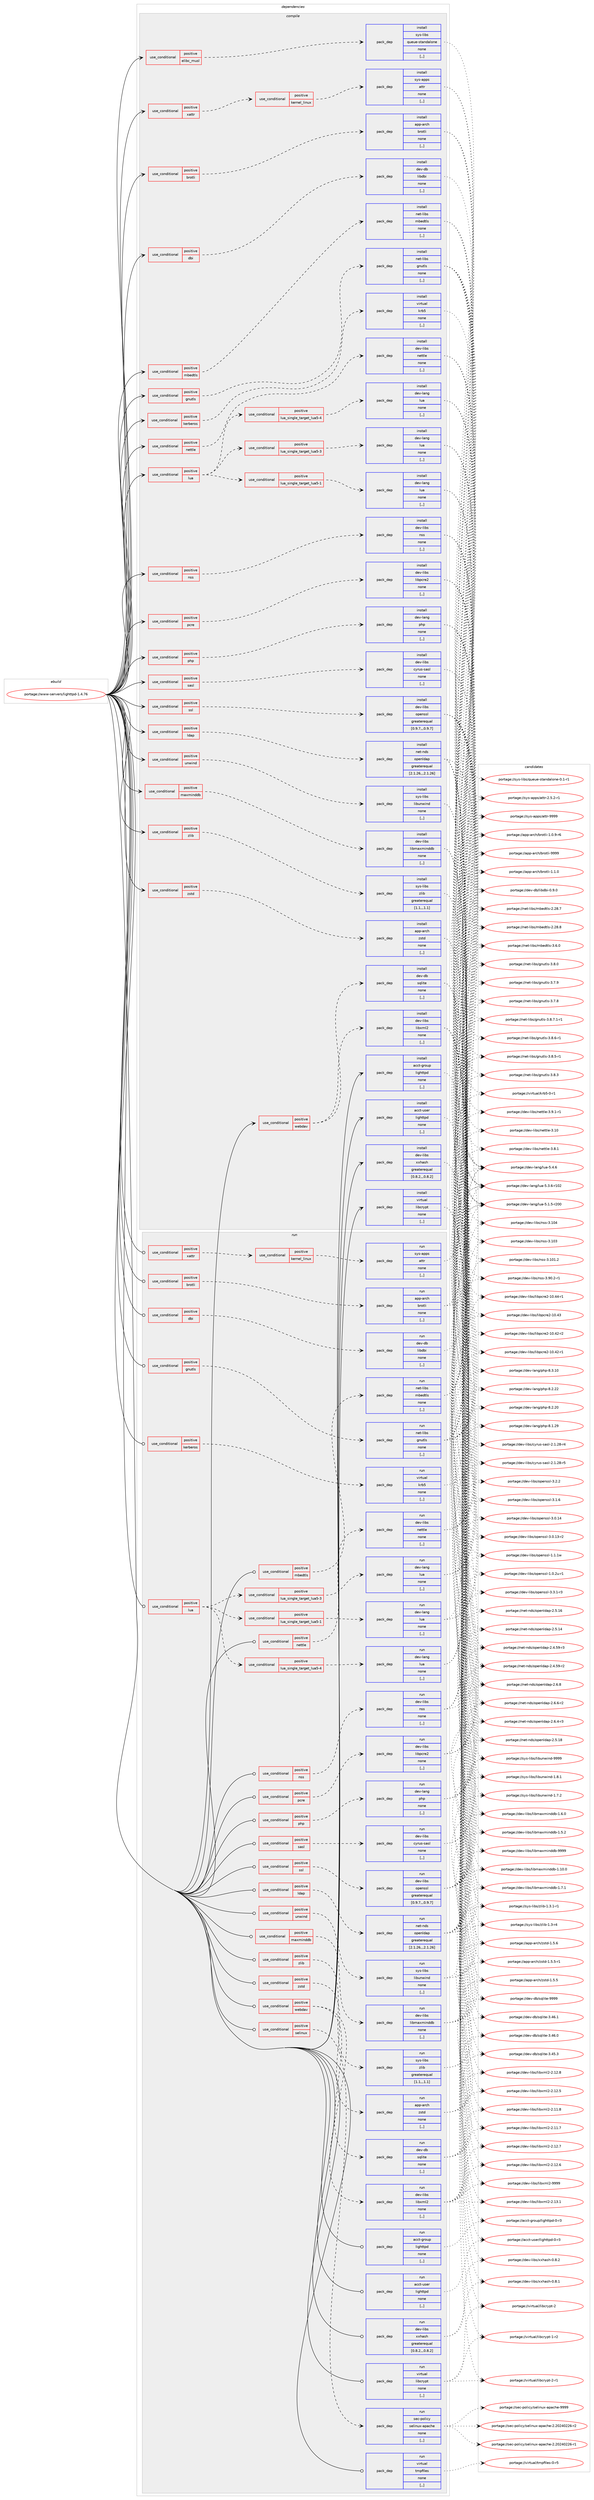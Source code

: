 digraph prolog {

# *************
# Graph options
# *************

newrank=true;
concentrate=true;
compound=true;
graph [rankdir=LR,fontname=Helvetica,fontsize=10,ranksep=1.5];#, ranksep=2.5, nodesep=0.2];
edge  [arrowhead=vee];
node  [fontname=Helvetica,fontsize=10];

# **********
# The ebuild
# **********

subgraph cluster_leftcol {
color=gray;
label=<<i>ebuild</i>>;
id [label="portage://www-servers/lighttpd-1.4.76", color=red, width=4, href="../www-servers/lighttpd-1.4.76.svg"];
}

# ****************
# The dependencies
# ****************

subgraph cluster_midcol {
color=gray;
label=<<i>dependencies</i>>;
subgraph cluster_compile {
fillcolor="#eeeeee";
style=filled;
label=<<i>compile</i>>;
subgraph cond11764 {
dependency32515 [label=<<TABLE BORDER="0" CELLBORDER="1" CELLSPACING="0" CELLPADDING="4"><TR><TD ROWSPAN="3" CELLPADDING="10">use_conditional</TD></TR><TR><TD>positive</TD></TR><TR><TD>brotli</TD></TR></TABLE>>, shape=none, color=red];
subgraph pack20476 {
dependency32516 [label=<<TABLE BORDER="0" CELLBORDER="1" CELLSPACING="0" CELLPADDING="4" WIDTH="220"><TR><TD ROWSPAN="6" CELLPADDING="30">pack_dep</TD></TR><TR><TD WIDTH="110">install</TD></TR><TR><TD>app-arch</TD></TR><TR><TD>brotli</TD></TR><TR><TD>none</TD></TR><TR><TD>[,,]</TD></TR></TABLE>>, shape=none, color=blue];
}
dependency32515:e -> dependency32516:w [weight=20,style="dashed",arrowhead="vee"];
}
id:e -> dependency32515:w [weight=20,style="solid",arrowhead="vee"];
subgraph cond11765 {
dependency32517 [label=<<TABLE BORDER="0" CELLBORDER="1" CELLSPACING="0" CELLPADDING="4"><TR><TD ROWSPAN="3" CELLPADDING="10">use_conditional</TD></TR><TR><TD>positive</TD></TR><TR><TD>dbi</TD></TR></TABLE>>, shape=none, color=red];
subgraph pack20477 {
dependency32518 [label=<<TABLE BORDER="0" CELLBORDER="1" CELLSPACING="0" CELLPADDING="4" WIDTH="220"><TR><TD ROWSPAN="6" CELLPADDING="30">pack_dep</TD></TR><TR><TD WIDTH="110">install</TD></TR><TR><TD>dev-db</TD></TR><TR><TD>libdbi</TD></TR><TR><TD>none</TD></TR><TR><TD>[,,]</TD></TR></TABLE>>, shape=none, color=blue];
}
dependency32517:e -> dependency32518:w [weight=20,style="dashed",arrowhead="vee"];
}
id:e -> dependency32517:w [weight=20,style="solid",arrowhead="vee"];
subgraph cond11766 {
dependency32519 [label=<<TABLE BORDER="0" CELLBORDER="1" CELLSPACING="0" CELLPADDING="4"><TR><TD ROWSPAN="3" CELLPADDING="10">use_conditional</TD></TR><TR><TD>positive</TD></TR><TR><TD>elibc_musl</TD></TR></TABLE>>, shape=none, color=red];
subgraph pack20478 {
dependency32520 [label=<<TABLE BORDER="0" CELLBORDER="1" CELLSPACING="0" CELLPADDING="4" WIDTH="220"><TR><TD ROWSPAN="6" CELLPADDING="30">pack_dep</TD></TR><TR><TD WIDTH="110">install</TD></TR><TR><TD>sys-libs</TD></TR><TR><TD>queue-standalone</TD></TR><TR><TD>none</TD></TR><TR><TD>[,,]</TD></TR></TABLE>>, shape=none, color=blue];
}
dependency32519:e -> dependency32520:w [weight=20,style="dashed",arrowhead="vee"];
}
id:e -> dependency32519:w [weight=20,style="solid",arrowhead="vee"];
subgraph cond11767 {
dependency32521 [label=<<TABLE BORDER="0" CELLBORDER="1" CELLSPACING="0" CELLPADDING="4"><TR><TD ROWSPAN="3" CELLPADDING="10">use_conditional</TD></TR><TR><TD>positive</TD></TR><TR><TD>gnutls</TD></TR></TABLE>>, shape=none, color=red];
subgraph pack20479 {
dependency32522 [label=<<TABLE BORDER="0" CELLBORDER="1" CELLSPACING="0" CELLPADDING="4" WIDTH="220"><TR><TD ROWSPAN="6" CELLPADDING="30">pack_dep</TD></TR><TR><TD WIDTH="110">install</TD></TR><TR><TD>net-libs</TD></TR><TR><TD>gnutls</TD></TR><TR><TD>none</TD></TR><TR><TD>[,,]</TD></TR></TABLE>>, shape=none, color=blue];
}
dependency32521:e -> dependency32522:w [weight=20,style="dashed",arrowhead="vee"];
}
id:e -> dependency32521:w [weight=20,style="solid",arrowhead="vee"];
subgraph cond11768 {
dependency32523 [label=<<TABLE BORDER="0" CELLBORDER="1" CELLSPACING="0" CELLPADDING="4"><TR><TD ROWSPAN="3" CELLPADDING="10">use_conditional</TD></TR><TR><TD>positive</TD></TR><TR><TD>kerberos</TD></TR></TABLE>>, shape=none, color=red];
subgraph pack20480 {
dependency32524 [label=<<TABLE BORDER="0" CELLBORDER="1" CELLSPACING="0" CELLPADDING="4" WIDTH="220"><TR><TD ROWSPAN="6" CELLPADDING="30">pack_dep</TD></TR><TR><TD WIDTH="110">install</TD></TR><TR><TD>virtual</TD></TR><TR><TD>krb5</TD></TR><TR><TD>none</TD></TR><TR><TD>[,,]</TD></TR></TABLE>>, shape=none, color=blue];
}
dependency32523:e -> dependency32524:w [weight=20,style="dashed",arrowhead="vee"];
}
id:e -> dependency32523:w [weight=20,style="solid",arrowhead="vee"];
subgraph cond11769 {
dependency32525 [label=<<TABLE BORDER="0" CELLBORDER="1" CELLSPACING="0" CELLPADDING="4"><TR><TD ROWSPAN="3" CELLPADDING="10">use_conditional</TD></TR><TR><TD>positive</TD></TR><TR><TD>ldap</TD></TR></TABLE>>, shape=none, color=red];
subgraph pack20481 {
dependency32526 [label=<<TABLE BORDER="0" CELLBORDER="1" CELLSPACING="0" CELLPADDING="4" WIDTH="220"><TR><TD ROWSPAN="6" CELLPADDING="30">pack_dep</TD></TR><TR><TD WIDTH="110">install</TD></TR><TR><TD>net-nds</TD></TR><TR><TD>openldap</TD></TR><TR><TD>greaterequal</TD></TR><TR><TD>[2.1.26,,,2.1.26]</TD></TR></TABLE>>, shape=none, color=blue];
}
dependency32525:e -> dependency32526:w [weight=20,style="dashed",arrowhead="vee"];
}
id:e -> dependency32525:w [weight=20,style="solid",arrowhead="vee"];
subgraph cond11770 {
dependency32527 [label=<<TABLE BORDER="0" CELLBORDER="1" CELLSPACING="0" CELLPADDING="4"><TR><TD ROWSPAN="3" CELLPADDING="10">use_conditional</TD></TR><TR><TD>positive</TD></TR><TR><TD>lua</TD></TR></TABLE>>, shape=none, color=red];
subgraph cond11771 {
dependency32528 [label=<<TABLE BORDER="0" CELLBORDER="1" CELLSPACING="0" CELLPADDING="4"><TR><TD ROWSPAN="3" CELLPADDING="10">use_conditional</TD></TR><TR><TD>positive</TD></TR><TR><TD>lua_single_target_lua5-1</TD></TR></TABLE>>, shape=none, color=red];
subgraph pack20482 {
dependency32529 [label=<<TABLE BORDER="0" CELLBORDER="1" CELLSPACING="0" CELLPADDING="4" WIDTH="220"><TR><TD ROWSPAN="6" CELLPADDING="30">pack_dep</TD></TR><TR><TD WIDTH="110">install</TD></TR><TR><TD>dev-lang</TD></TR><TR><TD>lua</TD></TR><TR><TD>none</TD></TR><TR><TD>[,,]</TD></TR></TABLE>>, shape=none, color=blue];
}
dependency32528:e -> dependency32529:w [weight=20,style="dashed",arrowhead="vee"];
}
dependency32527:e -> dependency32528:w [weight=20,style="dashed",arrowhead="vee"];
subgraph cond11772 {
dependency32530 [label=<<TABLE BORDER="0" CELLBORDER="1" CELLSPACING="0" CELLPADDING="4"><TR><TD ROWSPAN="3" CELLPADDING="10">use_conditional</TD></TR><TR><TD>positive</TD></TR><TR><TD>lua_single_target_lua5-3</TD></TR></TABLE>>, shape=none, color=red];
subgraph pack20483 {
dependency32531 [label=<<TABLE BORDER="0" CELLBORDER="1" CELLSPACING="0" CELLPADDING="4" WIDTH="220"><TR><TD ROWSPAN="6" CELLPADDING="30">pack_dep</TD></TR><TR><TD WIDTH="110">install</TD></TR><TR><TD>dev-lang</TD></TR><TR><TD>lua</TD></TR><TR><TD>none</TD></TR><TR><TD>[,,]</TD></TR></TABLE>>, shape=none, color=blue];
}
dependency32530:e -> dependency32531:w [weight=20,style="dashed",arrowhead="vee"];
}
dependency32527:e -> dependency32530:w [weight=20,style="dashed",arrowhead="vee"];
subgraph cond11773 {
dependency32532 [label=<<TABLE BORDER="0" CELLBORDER="1" CELLSPACING="0" CELLPADDING="4"><TR><TD ROWSPAN="3" CELLPADDING="10">use_conditional</TD></TR><TR><TD>positive</TD></TR><TR><TD>lua_single_target_lua5-4</TD></TR></TABLE>>, shape=none, color=red];
subgraph pack20484 {
dependency32533 [label=<<TABLE BORDER="0" CELLBORDER="1" CELLSPACING="0" CELLPADDING="4" WIDTH="220"><TR><TD ROWSPAN="6" CELLPADDING="30">pack_dep</TD></TR><TR><TD WIDTH="110">install</TD></TR><TR><TD>dev-lang</TD></TR><TR><TD>lua</TD></TR><TR><TD>none</TD></TR><TR><TD>[,,]</TD></TR></TABLE>>, shape=none, color=blue];
}
dependency32532:e -> dependency32533:w [weight=20,style="dashed",arrowhead="vee"];
}
dependency32527:e -> dependency32532:w [weight=20,style="dashed",arrowhead="vee"];
}
id:e -> dependency32527:w [weight=20,style="solid",arrowhead="vee"];
subgraph cond11774 {
dependency32534 [label=<<TABLE BORDER="0" CELLBORDER="1" CELLSPACING="0" CELLPADDING="4"><TR><TD ROWSPAN="3" CELLPADDING="10">use_conditional</TD></TR><TR><TD>positive</TD></TR><TR><TD>maxminddb</TD></TR></TABLE>>, shape=none, color=red];
subgraph pack20485 {
dependency32535 [label=<<TABLE BORDER="0" CELLBORDER="1" CELLSPACING="0" CELLPADDING="4" WIDTH="220"><TR><TD ROWSPAN="6" CELLPADDING="30">pack_dep</TD></TR><TR><TD WIDTH="110">install</TD></TR><TR><TD>dev-libs</TD></TR><TR><TD>libmaxminddb</TD></TR><TR><TD>none</TD></TR><TR><TD>[,,]</TD></TR></TABLE>>, shape=none, color=blue];
}
dependency32534:e -> dependency32535:w [weight=20,style="dashed",arrowhead="vee"];
}
id:e -> dependency32534:w [weight=20,style="solid",arrowhead="vee"];
subgraph cond11775 {
dependency32536 [label=<<TABLE BORDER="0" CELLBORDER="1" CELLSPACING="0" CELLPADDING="4"><TR><TD ROWSPAN="3" CELLPADDING="10">use_conditional</TD></TR><TR><TD>positive</TD></TR><TR><TD>mbedtls</TD></TR></TABLE>>, shape=none, color=red];
subgraph pack20486 {
dependency32537 [label=<<TABLE BORDER="0" CELLBORDER="1" CELLSPACING="0" CELLPADDING="4" WIDTH="220"><TR><TD ROWSPAN="6" CELLPADDING="30">pack_dep</TD></TR><TR><TD WIDTH="110">install</TD></TR><TR><TD>net-libs</TD></TR><TR><TD>mbedtls</TD></TR><TR><TD>none</TD></TR><TR><TD>[,,]</TD></TR></TABLE>>, shape=none, color=blue];
}
dependency32536:e -> dependency32537:w [weight=20,style="dashed",arrowhead="vee"];
}
id:e -> dependency32536:w [weight=20,style="solid",arrowhead="vee"];
subgraph cond11776 {
dependency32538 [label=<<TABLE BORDER="0" CELLBORDER="1" CELLSPACING="0" CELLPADDING="4"><TR><TD ROWSPAN="3" CELLPADDING="10">use_conditional</TD></TR><TR><TD>positive</TD></TR><TR><TD>nettle</TD></TR></TABLE>>, shape=none, color=red];
subgraph pack20487 {
dependency32539 [label=<<TABLE BORDER="0" CELLBORDER="1" CELLSPACING="0" CELLPADDING="4" WIDTH="220"><TR><TD ROWSPAN="6" CELLPADDING="30">pack_dep</TD></TR><TR><TD WIDTH="110">install</TD></TR><TR><TD>dev-libs</TD></TR><TR><TD>nettle</TD></TR><TR><TD>none</TD></TR><TR><TD>[,,]</TD></TR></TABLE>>, shape=none, color=blue];
}
dependency32538:e -> dependency32539:w [weight=20,style="dashed",arrowhead="vee"];
}
id:e -> dependency32538:w [weight=20,style="solid",arrowhead="vee"];
subgraph cond11777 {
dependency32540 [label=<<TABLE BORDER="0" CELLBORDER="1" CELLSPACING="0" CELLPADDING="4"><TR><TD ROWSPAN="3" CELLPADDING="10">use_conditional</TD></TR><TR><TD>positive</TD></TR><TR><TD>nss</TD></TR></TABLE>>, shape=none, color=red];
subgraph pack20488 {
dependency32541 [label=<<TABLE BORDER="0" CELLBORDER="1" CELLSPACING="0" CELLPADDING="4" WIDTH="220"><TR><TD ROWSPAN="6" CELLPADDING="30">pack_dep</TD></TR><TR><TD WIDTH="110">install</TD></TR><TR><TD>dev-libs</TD></TR><TR><TD>nss</TD></TR><TR><TD>none</TD></TR><TR><TD>[,,]</TD></TR></TABLE>>, shape=none, color=blue];
}
dependency32540:e -> dependency32541:w [weight=20,style="dashed",arrowhead="vee"];
}
id:e -> dependency32540:w [weight=20,style="solid",arrowhead="vee"];
subgraph cond11778 {
dependency32542 [label=<<TABLE BORDER="0" CELLBORDER="1" CELLSPACING="0" CELLPADDING="4"><TR><TD ROWSPAN="3" CELLPADDING="10">use_conditional</TD></TR><TR><TD>positive</TD></TR><TR><TD>pcre</TD></TR></TABLE>>, shape=none, color=red];
subgraph pack20489 {
dependency32543 [label=<<TABLE BORDER="0" CELLBORDER="1" CELLSPACING="0" CELLPADDING="4" WIDTH="220"><TR><TD ROWSPAN="6" CELLPADDING="30">pack_dep</TD></TR><TR><TD WIDTH="110">install</TD></TR><TR><TD>dev-libs</TD></TR><TR><TD>libpcre2</TD></TR><TR><TD>none</TD></TR><TR><TD>[,,]</TD></TR></TABLE>>, shape=none, color=blue];
}
dependency32542:e -> dependency32543:w [weight=20,style="dashed",arrowhead="vee"];
}
id:e -> dependency32542:w [weight=20,style="solid",arrowhead="vee"];
subgraph cond11779 {
dependency32544 [label=<<TABLE BORDER="0" CELLBORDER="1" CELLSPACING="0" CELLPADDING="4"><TR><TD ROWSPAN="3" CELLPADDING="10">use_conditional</TD></TR><TR><TD>positive</TD></TR><TR><TD>php</TD></TR></TABLE>>, shape=none, color=red];
subgraph pack20490 {
dependency32545 [label=<<TABLE BORDER="0" CELLBORDER="1" CELLSPACING="0" CELLPADDING="4" WIDTH="220"><TR><TD ROWSPAN="6" CELLPADDING="30">pack_dep</TD></TR><TR><TD WIDTH="110">install</TD></TR><TR><TD>dev-lang</TD></TR><TR><TD>php</TD></TR><TR><TD>none</TD></TR><TR><TD>[,,]</TD></TR></TABLE>>, shape=none, color=blue];
}
dependency32544:e -> dependency32545:w [weight=20,style="dashed",arrowhead="vee"];
}
id:e -> dependency32544:w [weight=20,style="solid",arrowhead="vee"];
subgraph cond11780 {
dependency32546 [label=<<TABLE BORDER="0" CELLBORDER="1" CELLSPACING="0" CELLPADDING="4"><TR><TD ROWSPAN="3" CELLPADDING="10">use_conditional</TD></TR><TR><TD>positive</TD></TR><TR><TD>sasl</TD></TR></TABLE>>, shape=none, color=red];
subgraph pack20491 {
dependency32547 [label=<<TABLE BORDER="0" CELLBORDER="1" CELLSPACING="0" CELLPADDING="4" WIDTH="220"><TR><TD ROWSPAN="6" CELLPADDING="30">pack_dep</TD></TR><TR><TD WIDTH="110">install</TD></TR><TR><TD>dev-libs</TD></TR><TR><TD>cyrus-sasl</TD></TR><TR><TD>none</TD></TR><TR><TD>[,,]</TD></TR></TABLE>>, shape=none, color=blue];
}
dependency32546:e -> dependency32547:w [weight=20,style="dashed",arrowhead="vee"];
}
id:e -> dependency32546:w [weight=20,style="solid",arrowhead="vee"];
subgraph cond11781 {
dependency32548 [label=<<TABLE BORDER="0" CELLBORDER="1" CELLSPACING="0" CELLPADDING="4"><TR><TD ROWSPAN="3" CELLPADDING="10">use_conditional</TD></TR><TR><TD>positive</TD></TR><TR><TD>ssl</TD></TR></TABLE>>, shape=none, color=red];
subgraph pack20492 {
dependency32549 [label=<<TABLE BORDER="0" CELLBORDER="1" CELLSPACING="0" CELLPADDING="4" WIDTH="220"><TR><TD ROWSPAN="6" CELLPADDING="30">pack_dep</TD></TR><TR><TD WIDTH="110">install</TD></TR><TR><TD>dev-libs</TD></TR><TR><TD>openssl</TD></TR><TR><TD>greaterequal</TD></TR><TR><TD>[0.9.7,,,0.9.7]</TD></TR></TABLE>>, shape=none, color=blue];
}
dependency32548:e -> dependency32549:w [weight=20,style="dashed",arrowhead="vee"];
}
id:e -> dependency32548:w [weight=20,style="solid",arrowhead="vee"];
subgraph cond11782 {
dependency32550 [label=<<TABLE BORDER="0" CELLBORDER="1" CELLSPACING="0" CELLPADDING="4"><TR><TD ROWSPAN="3" CELLPADDING="10">use_conditional</TD></TR><TR><TD>positive</TD></TR><TR><TD>unwind</TD></TR></TABLE>>, shape=none, color=red];
subgraph pack20493 {
dependency32551 [label=<<TABLE BORDER="0" CELLBORDER="1" CELLSPACING="0" CELLPADDING="4" WIDTH="220"><TR><TD ROWSPAN="6" CELLPADDING="30">pack_dep</TD></TR><TR><TD WIDTH="110">install</TD></TR><TR><TD>sys-libs</TD></TR><TR><TD>libunwind</TD></TR><TR><TD>none</TD></TR><TR><TD>[,,]</TD></TR></TABLE>>, shape=none, color=blue];
}
dependency32550:e -> dependency32551:w [weight=20,style="dashed",arrowhead="vee"];
}
id:e -> dependency32550:w [weight=20,style="solid",arrowhead="vee"];
subgraph cond11783 {
dependency32552 [label=<<TABLE BORDER="0" CELLBORDER="1" CELLSPACING="0" CELLPADDING="4"><TR><TD ROWSPAN="3" CELLPADDING="10">use_conditional</TD></TR><TR><TD>positive</TD></TR><TR><TD>webdav</TD></TR></TABLE>>, shape=none, color=red];
subgraph pack20494 {
dependency32553 [label=<<TABLE BORDER="0" CELLBORDER="1" CELLSPACING="0" CELLPADDING="4" WIDTH="220"><TR><TD ROWSPAN="6" CELLPADDING="30">pack_dep</TD></TR><TR><TD WIDTH="110">install</TD></TR><TR><TD>dev-libs</TD></TR><TR><TD>libxml2</TD></TR><TR><TD>none</TD></TR><TR><TD>[,,]</TD></TR></TABLE>>, shape=none, color=blue];
}
dependency32552:e -> dependency32553:w [weight=20,style="dashed",arrowhead="vee"];
subgraph pack20495 {
dependency32554 [label=<<TABLE BORDER="0" CELLBORDER="1" CELLSPACING="0" CELLPADDING="4" WIDTH="220"><TR><TD ROWSPAN="6" CELLPADDING="30">pack_dep</TD></TR><TR><TD WIDTH="110">install</TD></TR><TR><TD>dev-db</TD></TR><TR><TD>sqlite</TD></TR><TR><TD>none</TD></TR><TR><TD>[,,]</TD></TR></TABLE>>, shape=none, color=blue];
}
dependency32552:e -> dependency32554:w [weight=20,style="dashed",arrowhead="vee"];
}
id:e -> dependency32552:w [weight=20,style="solid",arrowhead="vee"];
subgraph cond11784 {
dependency32555 [label=<<TABLE BORDER="0" CELLBORDER="1" CELLSPACING="0" CELLPADDING="4"><TR><TD ROWSPAN="3" CELLPADDING="10">use_conditional</TD></TR><TR><TD>positive</TD></TR><TR><TD>xattr</TD></TR></TABLE>>, shape=none, color=red];
subgraph cond11785 {
dependency32556 [label=<<TABLE BORDER="0" CELLBORDER="1" CELLSPACING="0" CELLPADDING="4"><TR><TD ROWSPAN="3" CELLPADDING="10">use_conditional</TD></TR><TR><TD>positive</TD></TR><TR><TD>kernel_linux</TD></TR></TABLE>>, shape=none, color=red];
subgraph pack20496 {
dependency32557 [label=<<TABLE BORDER="0" CELLBORDER="1" CELLSPACING="0" CELLPADDING="4" WIDTH="220"><TR><TD ROWSPAN="6" CELLPADDING="30">pack_dep</TD></TR><TR><TD WIDTH="110">install</TD></TR><TR><TD>sys-apps</TD></TR><TR><TD>attr</TD></TR><TR><TD>none</TD></TR><TR><TD>[,,]</TD></TR></TABLE>>, shape=none, color=blue];
}
dependency32556:e -> dependency32557:w [weight=20,style="dashed",arrowhead="vee"];
}
dependency32555:e -> dependency32556:w [weight=20,style="dashed",arrowhead="vee"];
}
id:e -> dependency32555:w [weight=20,style="solid",arrowhead="vee"];
subgraph cond11786 {
dependency32558 [label=<<TABLE BORDER="0" CELLBORDER="1" CELLSPACING="0" CELLPADDING="4"><TR><TD ROWSPAN="3" CELLPADDING="10">use_conditional</TD></TR><TR><TD>positive</TD></TR><TR><TD>zlib</TD></TR></TABLE>>, shape=none, color=red];
subgraph pack20497 {
dependency32559 [label=<<TABLE BORDER="0" CELLBORDER="1" CELLSPACING="0" CELLPADDING="4" WIDTH="220"><TR><TD ROWSPAN="6" CELLPADDING="30">pack_dep</TD></TR><TR><TD WIDTH="110">install</TD></TR><TR><TD>sys-libs</TD></TR><TR><TD>zlib</TD></TR><TR><TD>greaterequal</TD></TR><TR><TD>[1.1,,,1.1]</TD></TR></TABLE>>, shape=none, color=blue];
}
dependency32558:e -> dependency32559:w [weight=20,style="dashed",arrowhead="vee"];
}
id:e -> dependency32558:w [weight=20,style="solid",arrowhead="vee"];
subgraph cond11787 {
dependency32560 [label=<<TABLE BORDER="0" CELLBORDER="1" CELLSPACING="0" CELLPADDING="4"><TR><TD ROWSPAN="3" CELLPADDING="10">use_conditional</TD></TR><TR><TD>positive</TD></TR><TR><TD>zstd</TD></TR></TABLE>>, shape=none, color=red];
subgraph pack20498 {
dependency32561 [label=<<TABLE BORDER="0" CELLBORDER="1" CELLSPACING="0" CELLPADDING="4" WIDTH="220"><TR><TD ROWSPAN="6" CELLPADDING="30">pack_dep</TD></TR><TR><TD WIDTH="110">install</TD></TR><TR><TD>app-arch</TD></TR><TR><TD>zstd</TD></TR><TR><TD>none</TD></TR><TR><TD>[,,]</TD></TR></TABLE>>, shape=none, color=blue];
}
dependency32560:e -> dependency32561:w [weight=20,style="dashed",arrowhead="vee"];
}
id:e -> dependency32560:w [weight=20,style="solid",arrowhead="vee"];
subgraph pack20499 {
dependency32562 [label=<<TABLE BORDER="0" CELLBORDER="1" CELLSPACING="0" CELLPADDING="4" WIDTH="220"><TR><TD ROWSPAN="6" CELLPADDING="30">pack_dep</TD></TR><TR><TD WIDTH="110">install</TD></TR><TR><TD>acct-group</TD></TR><TR><TD>lighttpd</TD></TR><TR><TD>none</TD></TR><TR><TD>[,,]</TD></TR></TABLE>>, shape=none, color=blue];
}
id:e -> dependency32562:w [weight=20,style="solid",arrowhead="vee"];
subgraph pack20500 {
dependency32563 [label=<<TABLE BORDER="0" CELLBORDER="1" CELLSPACING="0" CELLPADDING="4" WIDTH="220"><TR><TD ROWSPAN="6" CELLPADDING="30">pack_dep</TD></TR><TR><TD WIDTH="110">install</TD></TR><TR><TD>acct-user</TD></TR><TR><TD>lighttpd</TD></TR><TR><TD>none</TD></TR><TR><TD>[,,]</TD></TR></TABLE>>, shape=none, color=blue];
}
id:e -> dependency32563:w [weight=20,style="solid",arrowhead="vee"];
subgraph pack20501 {
dependency32564 [label=<<TABLE BORDER="0" CELLBORDER="1" CELLSPACING="0" CELLPADDING="4" WIDTH="220"><TR><TD ROWSPAN="6" CELLPADDING="30">pack_dep</TD></TR><TR><TD WIDTH="110">install</TD></TR><TR><TD>dev-libs</TD></TR><TR><TD>xxhash</TD></TR><TR><TD>greaterequal</TD></TR><TR><TD>[0.8.2,,,0.8.2]</TD></TR></TABLE>>, shape=none, color=blue];
}
id:e -> dependency32564:w [weight=20,style="solid",arrowhead="vee"];
subgraph pack20502 {
dependency32565 [label=<<TABLE BORDER="0" CELLBORDER="1" CELLSPACING="0" CELLPADDING="4" WIDTH="220"><TR><TD ROWSPAN="6" CELLPADDING="30">pack_dep</TD></TR><TR><TD WIDTH="110">install</TD></TR><TR><TD>virtual</TD></TR><TR><TD>libcrypt</TD></TR><TR><TD>none</TD></TR><TR><TD>[,,]</TD></TR></TABLE>>, shape=none, color=blue];
}
id:e -> dependency32565:w [weight=20,style="solid",arrowhead="vee"];
}
subgraph cluster_compileandrun {
fillcolor="#eeeeee";
style=filled;
label=<<i>compile and run</i>>;
}
subgraph cluster_run {
fillcolor="#eeeeee";
style=filled;
label=<<i>run</i>>;
subgraph cond11788 {
dependency32566 [label=<<TABLE BORDER="0" CELLBORDER="1" CELLSPACING="0" CELLPADDING="4"><TR><TD ROWSPAN="3" CELLPADDING="10">use_conditional</TD></TR><TR><TD>positive</TD></TR><TR><TD>brotli</TD></TR></TABLE>>, shape=none, color=red];
subgraph pack20503 {
dependency32567 [label=<<TABLE BORDER="0" CELLBORDER="1" CELLSPACING="0" CELLPADDING="4" WIDTH="220"><TR><TD ROWSPAN="6" CELLPADDING="30">pack_dep</TD></TR><TR><TD WIDTH="110">run</TD></TR><TR><TD>app-arch</TD></TR><TR><TD>brotli</TD></TR><TR><TD>none</TD></TR><TR><TD>[,,]</TD></TR></TABLE>>, shape=none, color=blue];
}
dependency32566:e -> dependency32567:w [weight=20,style="dashed",arrowhead="vee"];
}
id:e -> dependency32566:w [weight=20,style="solid",arrowhead="odot"];
subgraph cond11789 {
dependency32568 [label=<<TABLE BORDER="0" CELLBORDER="1" CELLSPACING="0" CELLPADDING="4"><TR><TD ROWSPAN="3" CELLPADDING="10">use_conditional</TD></TR><TR><TD>positive</TD></TR><TR><TD>dbi</TD></TR></TABLE>>, shape=none, color=red];
subgraph pack20504 {
dependency32569 [label=<<TABLE BORDER="0" CELLBORDER="1" CELLSPACING="0" CELLPADDING="4" WIDTH="220"><TR><TD ROWSPAN="6" CELLPADDING="30">pack_dep</TD></TR><TR><TD WIDTH="110">run</TD></TR><TR><TD>dev-db</TD></TR><TR><TD>libdbi</TD></TR><TR><TD>none</TD></TR><TR><TD>[,,]</TD></TR></TABLE>>, shape=none, color=blue];
}
dependency32568:e -> dependency32569:w [weight=20,style="dashed",arrowhead="vee"];
}
id:e -> dependency32568:w [weight=20,style="solid",arrowhead="odot"];
subgraph cond11790 {
dependency32570 [label=<<TABLE BORDER="0" CELLBORDER="1" CELLSPACING="0" CELLPADDING="4"><TR><TD ROWSPAN="3" CELLPADDING="10">use_conditional</TD></TR><TR><TD>positive</TD></TR><TR><TD>gnutls</TD></TR></TABLE>>, shape=none, color=red];
subgraph pack20505 {
dependency32571 [label=<<TABLE BORDER="0" CELLBORDER="1" CELLSPACING="0" CELLPADDING="4" WIDTH="220"><TR><TD ROWSPAN="6" CELLPADDING="30">pack_dep</TD></TR><TR><TD WIDTH="110">run</TD></TR><TR><TD>net-libs</TD></TR><TR><TD>gnutls</TD></TR><TR><TD>none</TD></TR><TR><TD>[,,]</TD></TR></TABLE>>, shape=none, color=blue];
}
dependency32570:e -> dependency32571:w [weight=20,style="dashed",arrowhead="vee"];
}
id:e -> dependency32570:w [weight=20,style="solid",arrowhead="odot"];
subgraph cond11791 {
dependency32572 [label=<<TABLE BORDER="0" CELLBORDER="1" CELLSPACING="0" CELLPADDING="4"><TR><TD ROWSPAN="3" CELLPADDING="10">use_conditional</TD></TR><TR><TD>positive</TD></TR><TR><TD>kerberos</TD></TR></TABLE>>, shape=none, color=red];
subgraph pack20506 {
dependency32573 [label=<<TABLE BORDER="0" CELLBORDER="1" CELLSPACING="0" CELLPADDING="4" WIDTH="220"><TR><TD ROWSPAN="6" CELLPADDING="30">pack_dep</TD></TR><TR><TD WIDTH="110">run</TD></TR><TR><TD>virtual</TD></TR><TR><TD>krb5</TD></TR><TR><TD>none</TD></TR><TR><TD>[,,]</TD></TR></TABLE>>, shape=none, color=blue];
}
dependency32572:e -> dependency32573:w [weight=20,style="dashed",arrowhead="vee"];
}
id:e -> dependency32572:w [weight=20,style="solid",arrowhead="odot"];
subgraph cond11792 {
dependency32574 [label=<<TABLE BORDER="0" CELLBORDER="1" CELLSPACING="0" CELLPADDING="4"><TR><TD ROWSPAN="3" CELLPADDING="10">use_conditional</TD></TR><TR><TD>positive</TD></TR><TR><TD>ldap</TD></TR></TABLE>>, shape=none, color=red];
subgraph pack20507 {
dependency32575 [label=<<TABLE BORDER="0" CELLBORDER="1" CELLSPACING="0" CELLPADDING="4" WIDTH="220"><TR><TD ROWSPAN="6" CELLPADDING="30">pack_dep</TD></TR><TR><TD WIDTH="110">run</TD></TR><TR><TD>net-nds</TD></TR><TR><TD>openldap</TD></TR><TR><TD>greaterequal</TD></TR><TR><TD>[2.1.26,,,2.1.26]</TD></TR></TABLE>>, shape=none, color=blue];
}
dependency32574:e -> dependency32575:w [weight=20,style="dashed",arrowhead="vee"];
}
id:e -> dependency32574:w [weight=20,style="solid",arrowhead="odot"];
subgraph cond11793 {
dependency32576 [label=<<TABLE BORDER="0" CELLBORDER="1" CELLSPACING="0" CELLPADDING="4"><TR><TD ROWSPAN="3" CELLPADDING="10">use_conditional</TD></TR><TR><TD>positive</TD></TR><TR><TD>lua</TD></TR></TABLE>>, shape=none, color=red];
subgraph cond11794 {
dependency32577 [label=<<TABLE BORDER="0" CELLBORDER="1" CELLSPACING="0" CELLPADDING="4"><TR><TD ROWSPAN="3" CELLPADDING="10">use_conditional</TD></TR><TR><TD>positive</TD></TR><TR><TD>lua_single_target_lua5-1</TD></TR></TABLE>>, shape=none, color=red];
subgraph pack20508 {
dependency32578 [label=<<TABLE BORDER="0" CELLBORDER="1" CELLSPACING="0" CELLPADDING="4" WIDTH="220"><TR><TD ROWSPAN="6" CELLPADDING="30">pack_dep</TD></TR><TR><TD WIDTH="110">run</TD></TR><TR><TD>dev-lang</TD></TR><TR><TD>lua</TD></TR><TR><TD>none</TD></TR><TR><TD>[,,]</TD></TR></TABLE>>, shape=none, color=blue];
}
dependency32577:e -> dependency32578:w [weight=20,style="dashed",arrowhead="vee"];
}
dependency32576:e -> dependency32577:w [weight=20,style="dashed",arrowhead="vee"];
subgraph cond11795 {
dependency32579 [label=<<TABLE BORDER="0" CELLBORDER="1" CELLSPACING="0" CELLPADDING="4"><TR><TD ROWSPAN="3" CELLPADDING="10">use_conditional</TD></TR><TR><TD>positive</TD></TR><TR><TD>lua_single_target_lua5-3</TD></TR></TABLE>>, shape=none, color=red];
subgraph pack20509 {
dependency32580 [label=<<TABLE BORDER="0" CELLBORDER="1" CELLSPACING="0" CELLPADDING="4" WIDTH="220"><TR><TD ROWSPAN="6" CELLPADDING="30">pack_dep</TD></TR><TR><TD WIDTH="110">run</TD></TR><TR><TD>dev-lang</TD></TR><TR><TD>lua</TD></TR><TR><TD>none</TD></TR><TR><TD>[,,]</TD></TR></TABLE>>, shape=none, color=blue];
}
dependency32579:e -> dependency32580:w [weight=20,style="dashed",arrowhead="vee"];
}
dependency32576:e -> dependency32579:w [weight=20,style="dashed",arrowhead="vee"];
subgraph cond11796 {
dependency32581 [label=<<TABLE BORDER="0" CELLBORDER="1" CELLSPACING="0" CELLPADDING="4"><TR><TD ROWSPAN="3" CELLPADDING="10">use_conditional</TD></TR><TR><TD>positive</TD></TR><TR><TD>lua_single_target_lua5-4</TD></TR></TABLE>>, shape=none, color=red];
subgraph pack20510 {
dependency32582 [label=<<TABLE BORDER="0" CELLBORDER="1" CELLSPACING="0" CELLPADDING="4" WIDTH="220"><TR><TD ROWSPAN="6" CELLPADDING="30">pack_dep</TD></TR><TR><TD WIDTH="110">run</TD></TR><TR><TD>dev-lang</TD></TR><TR><TD>lua</TD></TR><TR><TD>none</TD></TR><TR><TD>[,,]</TD></TR></TABLE>>, shape=none, color=blue];
}
dependency32581:e -> dependency32582:w [weight=20,style="dashed",arrowhead="vee"];
}
dependency32576:e -> dependency32581:w [weight=20,style="dashed",arrowhead="vee"];
}
id:e -> dependency32576:w [weight=20,style="solid",arrowhead="odot"];
subgraph cond11797 {
dependency32583 [label=<<TABLE BORDER="0" CELLBORDER="1" CELLSPACING="0" CELLPADDING="4"><TR><TD ROWSPAN="3" CELLPADDING="10">use_conditional</TD></TR><TR><TD>positive</TD></TR><TR><TD>maxminddb</TD></TR></TABLE>>, shape=none, color=red];
subgraph pack20511 {
dependency32584 [label=<<TABLE BORDER="0" CELLBORDER="1" CELLSPACING="0" CELLPADDING="4" WIDTH="220"><TR><TD ROWSPAN="6" CELLPADDING="30">pack_dep</TD></TR><TR><TD WIDTH="110">run</TD></TR><TR><TD>dev-libs</TD></TR><TR><TD>libmaxminddb</TD></TR><TR><TD>none</TD></TR><TR><TD>[,,]</TD></TR></TABLE>>, shape=none, color=blue];
}
dependency32583:e -> dependency32584:w [weight=20,style="dashed",arrowhead="vee"];
}
id:e -> dependency32583:w [weight=20,style="solid",arrowhead="odot"];
subgraph cond11798 {
dependency32585 [label=<<TABLE BORDER="0" CELLBORDER="1" CELLSPACING="0" CELLPADDING="4"><TR><TD ROWSPAN="3" CELLPADDING="10">use_conditional</TD></TR><TR><TD>positive</TD></TR><TR><TD>mbedtls</TD></TR></TABLE>>, shape=none, color=red];
subgraph pack20512 {
dependency32586 [label=<<TABLE BORDER="0" CELLBORDER="1" CELLSPACING="0" CELLPADDING="4" WIDTH="220"><TR><TD ROWSPAN="6" CELLPADDING="30">pack_dep</TD></TR><TR><TD WIDTH="110">run</TD></TR><TR><TD>net-libs</TD></TR><TR><TD>mbedtls</TD></TR><TR><TD>none</TD></TR><TR><TD>[,,]</TD></TR></TABLE>>, shape=none, color=blue];
}
dependency32585:e -> dependency32586:w [weight=20,style="dashed",arrowhead="vee"];
}
id:e -> dependency32585:w [weight=20,style="solid",arrowhead="odot"];
subgraph cond11799 {
dependency32587 [label=<<TABLE BORDER="0" CELLBORDER="1" CELLSPACING="0" CELLPADDING="4"><TR><TD ROWSPAN="3" CELLPADDING="10">use_conditional</TD></TR><TR><TD>positive</TD></TR><TR><TD>nettle</TD></TR></TABLE>>, shape=none, color=red];
subgraph pack20513 {
dependency32588 [label=<<TABLE BORDER="0" CELLBORDER="1" CELLSPACING="0" CELLPADDING="4" WIDTH="220"><TR><TD ROWSPAN="6" CELLPADDING="30">pack_dep</TD></TR><TR><TD WIDTH="110">run</TD></TR><TR><TD>dev-libs</TD></TR><TR><TD>nettle</TD></TR><TR><TD>none</TD></TR><TR><TD>[,,]</TD></TR></TABLE>>, shape=none, color=blue];
}
dependency32587:e -> dependency32588:w [weight=20,style="dashed",arrowhead="vee"];
}
id:e -> dependency32587:w [weight=20,style="solid",arrowhead="odot"];
subgraph cond11800 {
dependency32589 [label=<<TABLE BORDER="0" CELLBORDER="1" CELLSPACING="0" CELLPADDING="4"><TR><TD ROWSPAN="3" CELLPADDING="10">use_conditional</TD></TR><TR><TD>positive</TD></TR><TR><TD>nss</TD></TR></TABLE>>, shape=none, color=red];
subgraph pack20514 {
dependency32590 [label=<<TABLE BORDER="0" CELLBORDER="1" CELLSPACING="0" CELLPADDING="4" WIDTH="220"><TR><TD ROWSPAN="6" CELLPADDING="30">pack_dep</TD></TR><TR><TD WIDTH="110">run</TD></TR><TR><TD>dev-libs</TD></TR><TR><TD>nss</TD></TR><TR><TD>none</TD></TR><TR><TD>[,,]</TD></TR></TABLE>>, shape=none, color=blue];
}
dependency32589:e -> dependency32590:w [weight=20,style="dashed",arrowhead="vee"];
}
id:e -> dependency32589:w [weight=20,style="solid",arrowhead="odot"];
subgraph cond11801 {
dependency32591 [label=<<TABLE BORDER="0" CELLBORDER="1" CELLSPACING="0" CELLPADDING="4"><TR><TD ROWSPAN="3" CELLPADDING="10">use_conditional</TD></TR><TR><TD>positive</TD></TR><TR><TD>pcre</TD></TR></TABLE>>, shape=none, color=red];
subgraph pack20515 {
dependency32592 [label=<<TABLE BORDER="0" CELLBORDER="1" CELLSPACING="0" CELLPADDING="4" WIDTH="220"><TR><TD ROWSPAN="6" CELLPADDING="30">pack_dep</TD></TR><TR><TD WIDTH="110">run</TD></TR><TR><TD>dev-libs</TD></TR><TR><TD>libpcre2</TD></TR><TR><TD>none</TD></TR><TR><TD>[,,]</TD></TR></TABLE>>, shape=none, color=blue];
}
dependency32591:e -> dependency32592:w [weight=20,style="dashed",arrowhead="vee"];
}
id:e -> dependency32591:w [weight=20,style="solid",arrowhead="odot"];
subgraph cond11802 {
dependency32593 [label=<<TABLE BORDER="0" CELLBORDER="1" CELLSPACING="0" CELLPADDING="4"><TR><TD ROWSPAN="3" CELLPADDING="10">use_conditional</TD></TR><TR><TD>positive</TD></TR><TR><TD>php</TD></TR></TABLE>>, shape=none, color=red];
subgraph pack20516 {
dependency32594 [label=<<TABLE BORDER="0" CELLBORDER="1" CELLSPACING="0" CELLPADDING="4" WIDTH="220"><TR><TD ROWSPAN="6" CELLPADDING="30">pack_dep</TD></TR><TR><TD WIDTH="110">run</TD></TR><TR><TD>dev-lang</TD></TR><TR><TD>php</TD></TR><TR><TD>none</TD></TR><TR><TD>[,,]</TD></TR></TABLE>>, shape=none, color=blue];
}
dependency32593:e -> dependency32594:w [weight=20,style="dashed",arrowhead="vee"];
}
id:e -> dependency32593:w [weight=20,style="solid",arrowhead="odot"];
subgraph cond11803 {
dependency32595 [label=<<TABLE BORDER="0" CELLBORDER="1" CELLSPACING="0" CELLPADDING="4"><TR><TD ROWSPAN="3" CELLPADDING="10">use_conditional</TD></TR><TR><TD>positive</TD></TR><TR><TD>sasl</TD></TR></TABLE>>, shape=none, color=red];
subgraph pack20517 {
dependency32596 [label=<<TABLE BORDER="0" CELLBORDER="1" CELLSPACING="0" CELLPADDING="4" WIDTH="220"><TR><TD ROWSPAN="6" CELLPADDING="30">pack_dep</TD></TR><TR><TD WIDTH="110">run</TD></TR><TR><TD>dev-libs</TD></TR><TR><TD>cyrus-sasl</TD></TR><TR><TD>none</TD></TR><TR><TD>[,,]</TD></TR></TABLE>>, shape=none, color=blue];
}
dependency32595:e -> dependency32596:w [weight=20,style="dashed",arrowhead="vee"];
}
id:e -> dependency32595:w [weight=20,style="solid",arrowhead="odot"];
subgraph cond11804 {
dependency32597 [label=<<TABLE BORDER="0" CELLBORDER="1" CELLSPACING="0" CELLPADDING="4"><TR><TD ROWSPAN="3" CELLPADDING="10">use_conditional</TD></TR><TR><TD>positive</TD></TR><TR><TD>selinux</TD></TR></TABLE>>, shape=none, color=red];
subgraph pack20518 {
dependency32598 [label=<<TABLE BORDER="0" CELLBORDER="1" CELLSPACING="0" CELLPADDING="4" WIDTH="220"><TR><TD ROWSPAN="6" CELLPADDING="30">pack_dep</TD></TR><TR><TD WIDTH="110">run</TD></TR><TR><TD>sec-policy</TD></TR><TR><TD>selinux-apache</TD></TR><TR><TD>none</TD></TR><TR><TD>[,,]</TD></TR></TABLE>>, shape=none, color=blue];
}
dependency32597:e -> dependency32598:w [weight=20,style="dashed",arrowhead="vee"];
}
id:e -> dependency32597:w [weight=20,style="solid",arrowhead="odot"];
subgraph cond11805 {
dependency32599 [label=<<TABLE BORDER="0" CELLBORDER="1" CELLSPACING="0" CELLPADDING="4"><TR><TD ROWSPAN="3" CELLPADDING="10">use_conditional</TD></TR><TR><TD>positive</TD></TR><TR><TD>ssl</TD></TR></TABLE>>, shape=none, color=red];
subgraph pack20519 {
dependency32600 [label=<<TABLE BORDER="0" CELLBORDER="1" CELLSPACING="0" CELLPADDING="4" WIDTH="220"><TR><TD ROWSPAN="6" CELLPADDING="30">pack_dep</TD></TR><TR><TD WIDTH="110">run</TD></TR><TR><TD>dev-libs</TD></TR><TR><TD>openssl</TD></TR><TR><TD>greaterequal</TD></TR><TR><TD>[0.9.7,,,0.9.7]</TD></TR></TABLE>>, shape=none, color=blue];
}
dependency32599:e -> dependency32600:w [weight=20,style="dashed",arrowhead="vee"];
}
id:e -> dependency32599:w [weight=20,style="solid",arrowhead="odot"];
subgraph cond11806 {
dependency32601 [label=<<TABLE BORDER="0" CELLBORDER="1" CELLSPACING="0" CELLPADDING="4"><TR><TD ROWSPAN="3" CELLPADDING="10">use_conditional</TD></TR><TR><TD>positive</TD></TR><TR><TD>unwind</TD></TR></TABLE>>, shape=none, color=red];
subgraph pack20520 {
dependency32602 [label=<<TABLE BORDER="0" CELLBORDER="1" CELLSPACING="0" CELLPADDING="4" WIDTH="220"><TR><TD ROWSPAN="6" CELLPADDING="30">pack_dep</TD></TR><TR><TD WIDTH="110">run</TD></TR><TR><TD>sys-libs</TD></TR><TR><TD>libunwind</TD></TR><TR><TD>none</TD></TR><TR><TD>[,,]</TD></TR></TABLE>>, shape=none, color=blue];
}
dependency32601:e -> dependency32602:w [weight=20,style="dashed",arrowhead="vee"];
}
id:e -> dependency32601:w [weight=20,style="solid",arrowhead="odot"];
subgraph cond11807 {
dependency32603 [label=<<TABLE BORDER="0" CELLBORDER="1" CELLSPACING="0" CELLPADDING="4"><TR><TD ROWSPAN="3" CELLPADDING="10">use_conditional</TD></TR><TR><TD>positive</TD></TR><TR><TD>webdav</TD></TR></TABLE>>, shape=none, color=red];
subgraph pack20521 {
dependency32604 [label=<<TABLE BORDER="0" CELLBORDER="1" CELLSPACING="0" CELLPADDING="4" WIDTH="220"><TR><TD ROWSPAN="6" CELLPADDING="30">pack_dep</TD></TR><TR><TD WIDTH="110">run</TD></TR><TR><TD>dev-libs</TD></TR><TR><TD>libxml2</TD></TR><TR><TD>none</TD></TR><TR><TD>[,,]</TD></TR></TABLE>>, shape=none, color=blue];
}
dependency32603:e -> dependency32604:w [weight=20,style="dashed",arrowhead="vee"];
subgraph pack20522 {
dependency32605 [label=<<TABLE BORDER="0" CELLBORDER="1" CELLSPACING="0" CELLPADDING="4" WIDTH="220"><TR><TD ROWSPAN="6" CELLPADDING="30">pack_dep</TD></TR><TR><TD WIDTH="110">run</TD></TR><TR><TD>dev-db</TD></TR><TR><TD>sqlite</TD></TR><TR><TD>none</TD></TR><TR><TD>[,,]</TD></TR></TABLE>>, shape=none, color=blue];
}
dependency32603:e -> dependency32605:w [weight=20,style="dashed",arrowhead="vee"];
}
id:e -> dependency32603:w [weight=20,style="solid",arrowhead="odot"];
subgraph cond11808 {
dependency32606 [label=<<TABLE BORDER="0" CELLBORDER="1" CELLSPACING="0" CELLPADDING="4"><TR><TD ROWSPAN="3" CELLPADDING="10">use_conditional</TD></TR><TR><TD>positive</TD></TR><TR><TD>xattr</TD></TR></TABLE>>, shape=none, color=red];
subgraph cond11809 {
dependency32607 [label=<<TABLE BORDER="0" CELLBORDER="1" CELLSPACING="0" CELLPADDING="4"><TR><TD ROWSPAN="3" CELLPADDING="10">use_conditional</TD></TR><TR><TD>positive</TD></TR><TR><TD>kernel_linux</TD></TR></TABLE>>, shape=none, color=red];
subgraph pack20523 {
dependency32608 [label=<<TABLE BORDER="0" CELLBORDER="1" CELLSPACING="0" CELLPADDING="4" WIDTH="220"><TR><TD ROWSPAN="6" CELLPADDING="30">pack_dep</TD></TR><TR><TD WIDTH="110">run</TD></TR><TR><TD>sys-apps</TD></TR><TR><TD>attr</TD></TR><TR><TD>none</TD></TR><TR><TD>[,,]</TD></TR></TABLE>>, shape=none, color=blue];
}
dependency32607:e -> dependency32608:w [weight=20,style="dashed",arrowhead="vee"];
}
dependency32606:e -> dependency32607:w [weight=20,style="dashed",arrowhead="vee"];
}
id:e -> dependency32606:w [weight=20,style="solid",arrowhead="odot"];
subgraph cond11810 {
dependency32609 [label=<<TABLE BORDER="0" CELLBORDER="1" CELLSPACING="0" CELLPADDING="4"><TR><TD ROWSPAN="3" CELLPADDING="10">use_conditional</TD></TR><TR><TD>positive</TD></TR><TR><TD>zlib</TD></TR></TABLE>>, shape=none, color=red];
subgraph pack20524 {
dependency32610 [label=<<TABLE BORDER="0" CELLBORDER="1" CELLSPACING="0" CELLPADDING="4" WIDTH="220"><TR><TD ROWSPAN="6" CELLPADDING="30">pack_dep</TD></TR><TR><TD WIDTH="110">run</TD></TR><TR><TD>sys-libs</TD></TR><TR><TD>zlib</TD></TR><TR><TD>greaterequal</TD></TR><TR><TD>[1.1,,,1.1]</TD></TR></TABLE>>, shape=none, color=blue];
}
dependency32609:e -> dependency32610:w [weight=20,style="dashed",arrowhead="vee"];
}
id:e -> dependency32609:w [weight=20,style="solid",arrowhead="odot"];
subgraph cond11811 {
dependency32611 [label=<<TABLE BORDER="0" CELLBORDER="1" CELLSPACING="0" CELLPADDING="4"><TR><TD ROWSPAN="3" CELLPADDING="10">use_conditional</TD></TR><TR><TD>positive</TD></TR><TR><TD>zstd</TD></TR></TABLE>>, shape=none, color=red];
subgraph pack20525 {
dependency32612 [label=<<TABLE BORDER="0" CELLBORDER="1" CELLSPACING="0" CELLPADDING="4" WIDTH="220"><TR><TD ROWSPAN="6" CELLPADDING="30">pack_dep</TD></TR><TR><TD WIDTH="110">run</TD></TR><TR><TD>app-arch</TD></TR><TR><TD>zstd</TD></TR><TR><TD>none</TD></TR><TR><TD>[,,]</TD></TR></TABLE>>, shape=none, color=blue];
}
dependency32611:e -> dependency32612:w [weight=20,style="dashed",arrowhead="vee"];
}
id:e -> dependency32611:w [weight=20,style="solid",arrowhead="odot"];
subgraph pack20526 {
dependency32613 [label=<<TABLE BORDER="0" CELLBORDER="1" CELLSPACING="0" CELLPADDING="4" WIDTH="220"><TR><TD ROWSPAN="6" CELLPADDING="30">pack_dep</TD></TR><TR><TD WIDTH="110">run</TD></TR><TR><TD>acct-group</TD></TR><TR><TD>lighttpd</TD></TR><TR><TD>none</TD></TR><TR><TD>[,,]</TD></TR></TABLE>>, shape=none, color=blue];
}
id:e -> dependency32613:w [weight=20,style="solid",arrowhead="odot"];
subgraph pack20527 {
dependency32614 [label=<<TABLE BORDER="0" CELLBORDER="1" CELLSPACING="0" CELLPADDING="4" WIDTH="220"><TR><TD ROWSPAN="6" CELLPADDING="30">pack_dep</TD></TR><TR><TD WIDTH="110">run</TD></TR><TR><TD>acct-user</TD></TR><TR><TD>lighttpd</TD></TR><TR><TD>none</TD></TR><TR><TD>[,,]</TD></TR></TABLE>>, shape=none, color=blue];
}
id:e -> dependency32614:w [weight=20,style="solid",arrowhead="odot"];
subgraph pack20528 {
dependency32615 [label=<<TABLE BORDER="0" CELLBORDER="1" CELLSPACING="0" CELLPADDING="4" WIDTH="220"><TR><TD ROWSPAN="6" CELLPADDING="30">pack_dep</TD></TR><TR><TD WIDTH="110">run</TD></TR><TR><TD>dev-libs</TD></TR><TR><TD>xxhash</TD></TR><TR><TD>greaterequal</TD></TR><TR><TD>[0.8.2,,,0.8.2]</TD></TR></TABLE>>, shape=none, color=blue];
}
id:e -> dependency32615:w [weight=20,style="solid",arrowhead="odot"];
subgraph pack20529 {
dependency32616 [label=<<TABLE BORDER="0" CELLBORDER="1" CELLSPACING="0" CELLPADDING="4" WIDTH="220"><TR><TD ROWSPAN="6" CELLPADDING="30">pack_dep</TD></TR><TR><TD WIDTH="110">run</TD></TR><TR><TD>virtual</TD></TR><TR><TD>libcrypt</TD></TR><TR><TD>none</TD></TR><TR><TD>[,,]</TD></TR></TABLE>>, shape=none, color=blue];
}
id:e -> dependency32616:w [weight=20,style="solid",arrowhead="odot"];
subgraph pack20530 {
dependency32617 [label=<<TABLE BORDER="0" CELLBORDER="1" CELLSPACING="0" CELLPADDING="4" WIDTH="220"><TR><TD ROWSPAN="6" CELLPADDING="30">pack_dep</TD></TR><TR><TD WIDTH="110">run</TD></TR><TR><TD>virtual</TD></TR><TR><TD>tmpfiles</TD></TR><TR><TD>none</TD></TR><TR><TD>[,,]</TD></TR></TABLE>>, shape=none, color=blue];
}
id:e -> dependency32617:w [weight=20,style="solid",arrowhead="odot"];
}
}

# **************
# The candidates
# **************

subgraph cluster_choices {
rank=same;
color=gray;
label=<<i>candidates</i>>;

subgraph choice20476 {
color=black;
nodesep=1;
choice9711211245971149910447981141111161081054557575757 [label="portage://app-arch/brotli-9999", color=red, width=4,href="../app-arch/brotli-9999.svg"];
choice971121124597114991044798114111116108105454946494648 [label="portage://app-arch/brotli-1.1.0", color=red, width=4,href="../app-arch/brotli-1.1.0.svg"];
choice9711211245971149910447981141111161081054549464846574511454 [label="portage://app-arch/brotli-1.0.9-r6", color=red, width=4,href="../app-arch/brotli-1.0.9-r6.svg"];
dependency32516:e -> choice9711211245971149910447981141111161081054557575757:w [style=dotted,weight="100"];
dependency32516:e -> choice971121124597114991044798114111116108105454946494648:w [style=dotted,weight="100"];
dependency32516:e -> choice9711211245971149910447981141111161081054549464846574511454:w [style=dotted,weight="100"];
}
subgraph choice20477 {
color=black;
nodesep=1;
choice1001011184510098471081059810098105454846574648 [label="portage://dev-db/libdbi-0.9.0", color=red, width=4,href="../dev-db/libdbi-0.9.0.svg"];
dependency32518:e -> choice1001011184510098471081059810098105454846574648:w [style=dotted,weight="100"];
}
subgraph choice20478 {
color=black;
nodesep=1;
choice115121115451081059811547113117101117101451151169711010097108111110101454846494511449 [label="portage://sys-libs/queue-standalone-0.1-r1", color=red, width=4,href="../sys-libs/queue-standalone-0.1-r1.svg"];
dependency32520:e -> choice115121115451081059811547113117101117101451151169711010097108111110101454846494511449:w [style=dotted,weight="100"];
}
subgraph choice20479 {
color=black;
nodesep=1;
choice11010111645108105981154710311011711610811545514656465546494511449 [label="portage://net-libs/gnutls-3.8.7.1-r1", color=red, width=4,href="../net-libs/gnutls-3.8.7.1-r1.svg"];
choice1101011164510810598115471031101171161081154551465646544511449 [label="portage://net-libs/gnutls-3.8.6-r1", color=red, width=4,href="../net-libs/gnutls-3.8.6-r1.svg"];
choice1101011164510810598115471031101171161081154551465646534511449 [label="portage://net-libs/gnutls-3.8.5-r1", color=red, width=4,href="../net-libs/gnutls-3.8.5-r1.svg"];
choice110101116451081059811547103110117116108115455146564651 [label="portage://net-libs/gnutls-3.8.3", color=red, width=4,href="../net-libs/gnutls-3.8.3.svg"];
choice110101116451081059811547103110117116108115455146564648 [label="portage://net-libs/gnutls-3.8.0", color=red, width=4,href="../net-libs/gnutls-3.8.0.svg"];
choice110101116451081059811547103110117116108115455146554657 [label="portage://net-libs/gnutls-3.7.9", color=red, width=4,href="../net-libs/gnutls-3.7.9.svg"];
choice110101116451081059811547103110117116108115455146554656 [label="portage://net-libs/gnutls-3.7.8", color=red, width=4,href="../net-libs/gnutls-3.7.8.svg"];
dependency32522:e -> choice11010111645108105981154710311011711610811545514656465546494511449:w [style=dotted,weight="100"];
dependency32522:e -> choice1101011164510810598115471031101171161081154551465646544511449:w [style=dotted,weight="100"];
dependency32522:e -> choice1101011164510810598115471031101171161081154551465646534511449:w [style=dotted,weight="100"];
dependency32522:e -> choice110101116451081059811547103110117116108115455146564651:w [style=dotted,weight="100"];
dependency32522:e -> choice110101116451081059811547103110117116108115455146564648:w [style=dotted,weight="100"];
dependency32522:e -> choice110101116451081059811547103110117116108115455146554657:w [style=dotted,weight="100"];
dependency32522:e -> choice110101116451081059811547103110117116108115455146554656:w [style=dotted,weight="100"];
}
subgraph choice20480 {
color=black;
nodesep=1;
choice1181051141161179710847107114985345484511449 [label="portage://virtual/krb5-0-r1", color=red, width=4,href="../virtual/krb5-0-r1.svg"];
dependency32524:e -> choice1181051141161179710847107114985345484511449:w [style=dotted,weight="100"];
}
subgraph choice20481 {
color=black;
nodesep=1;
choice110101116451101001154711111210111010810097112455046544656 [label="portage://net-nds/openldap-2.6.8", color=red, width=4,href="../net-nds/openldap-2.6.8.svg"];
choice1101011164511010011547111112101110108100971124550465446544511450 [label="portage://net-nds/openldap-2.6.6-r2", color=red, width=4,href="../net-nds/openldap-2.6.6-r2.svg"];
choice1101011164511010011547111112101110108100971124550465446524511451 [label="portage://net-nds/openldap-2.6.4-r3", color=red, width=4,href="../net-nds/openldap-2.6.4-r3.svg"];
choice11010111645110100115471111121011101081009711245504653464956 [label="portage://net-nds/openldap-2.5.18", color=red, width=4,href="../net-nds/openldap-2.5.18.svg"];
choice11010111645110100115471111121011101081009711245504653464954 [label="portage://net-nds/openldap-2.5.16", color=red, width=4,href="../net-nds/openldap-2.5.16.svg"];
choice11010111645110100115471111121011101081009711245504653464952 [label="portage://net-nds/openldap-2.5.14", color=red, width=4,href="../net-nds/openldap-2.5.14.svg"];
choice110101116451101001154711111210111010810097112455046524653574511451 [label="portage://net-nds/openldap-2.4.59-r3", color=red, width=4,href="../net-nds/openldap-2.4.59-r3.svg"];
choice110101116451101001154711111210111010810097112455046524653574511450 [label="portage://net-nds/openldap-2.4.59-r2", color=red, width=4,href="../net-nds/openldap-2.4.59-r2.svg"];
dependency32526:e -> choice110101116451101001154711111210111010810097112455046544656:w [style=dotted,weight="100"];
dependency32526:e -> choice1101011164511010011547111112101110108100971124550465446544511450:w [style=dotted,weight="100"];
dependency32526:e -> choice1101011164511010011547111112101110108100971124550465446524511451:w [style=dotted,weight="100"];
dependency32526:e -> choice11010111645110100115471111121011101081009711245504653464956:w [style=dotted,weight="100"];
dependency32526:e -> choice11010111645110100115471111121011101081009711245504653464954:w [style=dotted,weight="100"];
dependency32526:e -> choice11010111645110100115471111121011101081009711245504653464952:w [style=dotted,weight="100"];
dependency32526:e -> choice110101116451101001154711111210111010810097112455046524653574511451:w [style=dotted,weight="100"];
dependency32526:e -> choice110101116451101001154711111210111010810097112455046524653574511450:w [style=dotted,weight="100"];
}
subgraph choice20482 {
color=black;
nodesep=1;
choice10010111845108971101034710811797455346524654 [label="portage://dev-lang/lua-5.4.6", color=red, width=4,href="../dev-lang/lua-5.4.6.svg"];
choice1001011184510897110103471081179745534651465445114494850 [label="portage://dev-lang/lua-5.3.6-r102", color=red, width=4,href="../dev-lang/lua-5.3.6-r102.svg"];
choice1001011184510897110103471081179745534649465345114504848 [label="portage://dev-lang/lua-5.1.5-r200", color=red, width=4,href="../dev-lang/lua-5.1.5-r200.svg"];
dependency32529:e -> choice10010111845108971101034710811797455346524654:w [style=dotted,weight="100"];
dependency32529:e -> choice1001011184510897110103471081179745534651465445114494850:w [style=dotted,weight="100"];
dependency32529:e -> choice1001011184510897110103471081179745534649465345114504848:w [style=dotted,weight="100"];
}
subgraph choice20483 {
color=black;
nodesep=1;
choice10010111845108971101034710811797455346524654 [label="portage://dev-lang/lua-5.4.6", color=red, width=4,href="../dev-lang/lua-5.4.6.svg"];
choice1001011184510897110103471081179745534651465445114494850 [label="portage://dev-lang/lua-5.3.6-r102", color=red, width=4,href="../dev-lang/lua-5.3.6-r102.svg"];
choice1001011184510897110103471081179745534649465345114504848 [label="portage://dev-lang/lua-5.1.5-r200", color=red, width=4,href="../dev-lang/lua-5.1.5-r200.svg"];
dependency32531:e -> choice10010111845108971101034710811797455346524654:w [style=dotted,weight="100"];
dependency32531:e -> choice1001011184510897110103471081179745534651465445114494850:w [style=dotted,weight="100"];
dependency32531:e -> choice1001011184510897110103471081179745534649465345114504848:w [style=dotted,weight="100"];
}
subgraph choice20484 {
color=black;
nodesep=1;
choice10010111845108971101034710811797455346524654 [label="portage://dev-lang/lua-5.4.6", color=red, width=4,href="../dev-lang/lua-5.4.6.svg"];
choice1001011184510897110103471081179745534651465445114494850 [label="portage://dev-lang/lua-5.3.6-r102", color=red, width=4,href="../dev-lang/lua-5.3.6-r102.svg"];
choice1001011184510897110103471081179745534649465345114504848 [label="portage://dev-lang/lua-5.1.5-r200", color=red, width=4,href="../dev-lang/lua-5.1.5-r200.svg"];
dependency32533:e -> choice10010111845108971101034710811797455346524654:w [style=dotted,weight="100"];
dependency32533:e -> choice1001011184510897110103471081179745534651465445114494850:w [style=dotted,weight="100"];
dependency32533:e -> choice1001011184510897110103471081179745534649465345114504848:w [style=dotted,weight="100"];
}
subgraph choice20485 {
color=black;
nodesep=1;
choice1001011184510810598115471081059810997120109105110100100984557575757 [label="portage://dev-libs/libmaxminddb-9999", color=red, width=4,href="../dev-libs/libmaxminddb-9999.svg"];
choice10010111845108105981154710810598109971201091051101001009845494649484648 [label="portage://dev-libs/libmaxminddb-1.10.0", color=red, width=4,href="../dev-libs/libmaxminddb-1.10.0.svg"];
choice100101118451081059811547108105981099712010910511010010098454946554649 [label="portage://dev-libs/libmaxminddb-1.7.1", color=red, width=4,href="../dev-libs/libmaxminddb-1.7.1.svg"];
choice100101118451081059811547108105981099712010910511010010098454946544648 [label="portage://dev-libs/libmaxminddb-1.6.0", color=red, width=4,href="../dev-libs/libmaxminddb-1.6.0.svg"];
choice100101118451081059811547108105981099712010910511010010098454946534650 [label="portage://dev-libs/libmaxminddb-1.5.2", color=red, width=4,href="../dev-libs/libmaxminddb-1.5.2.svg"];
dependency32535:e -> choice1001011184510810598115471081059810997120109105110100100984557575757:w [style=dotted,weight="100"];
dependency32535:e -> choice10010111845108105981154710810598109971201091051101001009845494649484648:w [style=dotted,weight="100"];
dependency32535:e -> choice100101118451081059811547108105981099712010910511010010098454946554649:w [style=dotted,weight="100"];
dependency32535:e -> choice100101118451081059811547108105981099712010910511010010098454946544648:w [style=dotted,weight="100"];
dependency32535:e -> choice100101118451081059811547108105981099712010910511010010098454946534650:w [style=dotted,weight="100"];
}
subgraph choice20486 {
color=black;
nodesep=1;
choice11010111645108105981154710998101100116108115455146544648 [label="portage://net-libs/mbedtls-3.6.0", color=red, width=4,href="../net-libs/mbedtls-3.6.0.svg"];
choice1101011164510810598115471099810110011610811545504650564656 [label="portage://net-libs/mbedtls-2.28.8", color=red, width=4,href="../net-libs/mbedtls-2.28.8.svg"];
choice1101011164510810598115471099810110011610811545504650564655 [label="portage://net-libs/mbedtls-2.28.7", color=red, width=4,href="../net-libs/mbedtls-2.28.7.svg"];
dependency32537:e -> choice11010111645108105981154710998101100116108115455146544648:w [style=dotted,weight="100"];
dependency32537:e -> choice1101011164510810598115471099810110011610811545504650564656:w [style=dotted,weight="100"];
dependency32537:e -> choice1101011164510810598115471099810110011610811545504650564655:w [style=dotted,weight="100"];
}
subgraph choice20487 {
color=black;
nodesep=1;
choice1001011184510810598115471101011161161081014551464948 [label="portage://dev-libs/nettle-3.10", color=red, width=4,href="../dev-libs/nettle-3.10.svg"];
choice1001011184510810598115471101011161161081014551465746494511449 [label="portage://dev-libs/nettle-3.9.1-r1", color=red, width=4,href="../dev-libs/nettle-3.9.1-r1.svg"];
choice100101118451081059811547110101116116108101455146564649 [label="portage://dev-libs/nettle-3.8.1", color=red, width=4,href="../dev-libs/nettle-3.8.1.svg"];
dependency32539:e -> choice1001011184510810598115471101011161161081014551464948:w [style=dotted,weight="100"];
dependency32539:e -> choice1001011184510810598115471101011161161081014551465746494511449:w [style=dotted,weight="100"];
dependency32539:e -> choice100101118451081059811547110101116116108101455146564649:w [style=dotted,weight="100"];
}
subgraph choice20488 {
color=black;
nodesep=1;
choice100101118451081059811547110115115455146494852 [label="portage://dev-libs/nss-3.104", color=red, width=4,href="../dev-libs/nss-3.104.svg"];
choice100101118451081059811547110115115455146494851 [label="portage://dev-libs/nss-3.103", color=red, width=4,href="../dev-libs/nss-3.103.svg"];
choice1001011184510810598115471101151154551464948494650 [label="portage://dev-libs/nss-3.101.2", color=red, width=4,href="../dev-libs/nss-3.101.2.svg"];
choice100101118451081059811547110115115455146574846504511449 [label="portage://dev-libs/nss-3.90.2-r1", color=red, width=4,href="../dev-libs/nss-3.90.2-r1.svg"];
dependency32541:e -> choice100101118451081059811547110115115455146494852:w [style=dotted,weight="100"];
dependency32541:e -> choice100101118451081059811547110115115455146494851:w [style=dotted,weight="100"];
dependency32541:e -> choice1001011184510810598115471101151154551464948494650:w [style=dotted,weight="100"];
dependency32541:e -> choice100101118451081059811547110115115455146574846504511449:w [style=dotted,weight="100"];
}
subgraph choice20489 {
color=black;
nodesep=1;
choice1001011184510810598115471081059811299114101504549484652524511449 [label="portage://dev-libs/libpcre2-10.44-r1", color=red, width=4,href="../dev-libs/libpcre2-10.44-r1.svg"];
choice100101118451081059811547108105981129911410150454948465251 [label="portage://dev-libs/libpcre2-10.43", color=red, width=4,href="../dev-libs/libpcre2-10.43.svg"];
choice1001011184510810598115471081059811299114101504549484652504511450 [label="portage://dev-libs/libpcre2-10.42-r2", color=red, width=4,href="../dev-libs/libpcre2-10.42-r2.svg"];
choice1001011184510810598115471081059811299114101504549484652504511449 [label="portage://dev-libs/libpcre2-10.42-r1", color=red, width=4,href="../dev-libs/libpcre2-10.42-r1.svg"];
dependency32543:e -> choice1001011184510810598115471081059811299114101504549484652524511449:w [style=dotted,weight="100"];
dependency32543:e -> choice100101118451081059811547108105981129911410150454948465251:w [style=dotted,weight="100"];
dependency32543:e -> choice1001011184510810598115471081059811299114101504549484652504511450:w [style=dotted,weight="100"];
dependency32543:e -> choice1001011184510810598115471081059811299114101504549484652504511449:w [style=dotted,weight="100"];
}
subgraph choice20490 {
color=black;
nodesep=1;
choice10010111845108971101034711210411245564651464948 [label="portage://dev-lang/php-8.3.10", color=red, width=4,href="../dev-lang/php-8.3.10.svg"];
choice10010111845108971101034711210411245564650465050 [label="portage://dev-lang/php-8.2.22", color=red, width=4,href="../dev-lang/php-8.2.22.svg"];
choice10010111845108971101034711210411245564650465048 [label="portage://dev-lang/php-8.2.20", color=red, width=4,href="../dev-lang/php-8.2.20.svg"];
choice10010111845108971101034711210411245564649465057 [label="portage://dev-lang/php-8.1.29", color=red, width=4,href="../dev-lang/php-8.1.29.svg"];
dependency32545:e -> choice10010111845108971101034711210411245564651464948:w [style=dotted,weight="100"];
dependency32545:e -> choice10010111845108971101034711210411245564650465050:w [style=dotted,weight="100"];
dependency32545:e -> choice10010111845108971101034711210411245564650465048:w [style=dotted,weight="100"];
dependency32545:e -> choice10010111845108971101034711210411245564649465057:w [style=dotted,weight="100"];
}
subgraph choice20491 {
color=black;
nodesep=1;
choice100101118451081059811547991211141171154511597115108455046494650564511453 [label="portage://dev-libs/cyrus-sasl-2.1.28-r5", color=red, width=4,href="../dev-libs/cyrus-sasl-2.1.28-r5.svg"];
choice100101118451081059811547991211141171154511597115108455046494650564511452 [label="portage://dev-libs/cyrus-sasl-2.1.28-r4", color=red, width=4,href="../dev-libs/cyrus-sasl-2.1.28-r4.svg"];
dependency32547:e -> choice100101118451081059811547991211141171154511597115108455046494650564511453:w [style=dotted,weight="100"];
dependency32547:e -> choice100101118451081059811547991211141171154511597115108455046494650564511452:w [style=dotted,weight="100"];
}
subgraph choice20492 {
color=black;
nodesep=1;
choice1001011184510810598115471111121011101151151084551465146494511451 [label="portage://dev-libs/openssl-3.3.1-r3", color=red, width=4,href="../dev-libs/openssl-3.3.1-r3.svg"];
choice100101118451081059811547111112101110115115108455146504650 [label="portage://dev-libs/openssl-3.2.2", color=red, width=4,href="../dev-libs/openssl-3.2.2.svg"];
choice100101118451081059811547111112101110115115108455146494654 [label="portage://dev-libs/openssl-3.1.6", color=red, width=4,href="../dev-libs/openssl-3.1.6.svg"];
choice10010111845108105981154711111210111011511510845514648464952 [label="portage://dev-libs/openssl-3.0.14", color=red, width=4,href="../dev-libs/openssl-3.0.14.svg"];
choice100101118451081059811547111112101110115115108455146484649514511450 [label="portage://dev-libs/openssl-3.0.13-r2", color=red, width=4,href="../dev-libs/openssl-3.0.13-r2.svg"];
choice100101118451081059811547111112101110115115108454946494649119 [label="portage://dev-libs/openssl-1.1.1w", color=red, width=4,href="../dev-libs/openssl-1.1.1w.svg"];
choice1001011184510810598115471111121011101151151084549464846501174511449 [label="portage://dev-libs/openssl-1.0.2u-r1", color=red, width=4,href="../dev-libs/openssl-1.0.2u-r1.svg"];
dependency32549:e -> choice1001011184510810598115471111121011101151151084551465146494511451:w [style=dotted,weight="100"];
dependency32549:e -> choice100101118451081059811547111112101110115115108455146504650:w [style=dotted,weight="100"];
dependency32549:e -> choice100101118451081059811547111112101110115115108455146494654:w [style=dotted,weight="100"];
dependency32549:e -> choice10010111845108105981154711111210111011511510845514648464952:w [style=dotted,weight="100"];
dependency32549:e -> choice100101118451081059811547111112101110115115108455146484649514511450:w [style=dotted,weight="100"];
dependency32549:e -> choice100101118451081059811547111112101110115115108454946494649119:w [style=dotted,weight="100"];
dependency32549:e -> choice1001011184510810598115471111121011101151151084549464846501174511449:w [style=dotted,weight="100"];
}
subgraph choice20493 {
color=black;
nodesep=1;
choice115121115451081059811547108105981171101191051101004557575757 [label="portage://sys-libs/libunwind-9999", color=red, width=4,href="../sys-libs/libunwind-9999.svg"];
choice11512111545108105981154710810598117110119105110100454946564649 [label="portage://sys-libs/libunwind-1.8.1", color=red, width=4,href="../sys-libs/libunwind-1.8.1.svg"];
choice11512111545108105981154710810598117110119105110100454946554650 [label="portage://sys-libs/libunwind-1.7.2", color=red, width=4,href="../sys-libs/libunwind-1.7.2.svg"];
dependency32551:e -> choice115121115451081059811547108105981171101191051101004557575757:w [style=dotted,weight="100"];
dependency32551:e -> choice11512111545108105981154710810598117110119105110100454946564649:w [style=dotted,weight="100"];
dependency32551:e -> choice11512111545108105981154710810598117110119105110100454946554650:w [style=dotted,weight="100"];
}
subgraph choice20494 {
color=black;
nodesep=1;
choice10010111845108105981154710810598120109108504557575757 [label="portage://dev-libs/libxml2-9999", color=red, width=4,href="../dev-libs/libxml2-9999.svg"];
choice100101118451081059811547108105981201091085045504649514649 [label="portage://dev-libs/libxml2-2.13.1", color=red, width=4,href="../dev-libs/libxml2-2.13.1.svg"];
choice100101118451081059811547108105981201091085045504649504656 [label="portage://dev-libs/libxml2-2.12.8", color=red, width=4,href="../dev-libs/libxml2-2.12.8.svg"];
choice100101118451081059811547108105981201091085045504649504655 [label="portage://dev-libs/libxml2-2.12.7", color=red, width=4,href="../dev-libs/libxml2-2.12.7.svg"];
choice100101118451081059811547108105981201091085045504649504654 [label="portage://dev-libs/libxml2-2.12.6", color=red, width=4,href="../dev-libs/libxml2-2.12.6.svg"];
choice100101118451081059811547108105981201091085045504649504653 [label="portage://dev-libs/libxml2-2.12.5", color=red, width=4,href="../dev-libs/libxml2-2.12.5.svg"];
choice100101118451081059811547108105981201091085045504649494656 [label="portage://dev-libs/libxml2-2.11.8", color=red, width=4,href="../dev-libs/libxml2-2.11.8.svg"];
choice100101118451081059811547108105981201091085045504649494655 [label="portage://dev-libs/libxml2-2.11.7", color=red, width=4,href="../dev-libs/libxml2-2.11.7.svg"];
dependency32553:e -> choice10010111845108105981154710810598120109108504557575757:w [style=dotted,weight="100"];
dependency32553:e -> choice100101118451081059811547108105981201091085045504649514649:w [style=dotted,weight="100"];
dependency32553:e -> choice100101118451081059811547108105981201091085045504649504656:w [style=dotted,weight="100"];
dependency32553:e -> choice100101118451081059811547108105981201091085045504649504655:w [style=dotted,weight="100"];
dependency32553:e -> choice100101118451081059811547108105981201091085045504649504654:w [style=dotted,weight="100"];
dependency32553:e -> choice100101118451081059811547108105981201091085045504649504653:w [style=dotted,weight="100"];
dependency32553:e -> choice100101118451081059811547108105981201091085045504649494656:w [style=dotted,weight="100"];
dependency32553:e -> choice100101118451081059811547108105981201091085045504649494655:w [style=dotted,weight="100"];
}
subgraph choice20495 {
color=black;
nodesep=1;
choice1001011184510098471151131081051161014557575757 [label="portage://dev-db/sqlite-9999", color=red, width=4,href="../dev-db/sqlite-9999.svg"];
choice10010111845100984711511310810511610145514652544649 [label="portage://dev-db/sqlite-3.46.1", color=red, width=4,href="../dev-db/sqlite-3.46.1.svg"];
choice10010111845100984711511310810511610145514652544648 [label="portage://dev-db/sqlite-3.46.0", color=red, width=4,href="../dev-db/sqlite-3.46.0.svg"];
choice10010111845100984711511310810511610145514652534651 [label="portage://dev-db/sqlite-3.45.3", color=red, width=4,href="../dev-db/sqlite-3.45.3.svg"];
dependency32554:e -> choice1001011184510098471151131081051161014557575757:w [style=dotted,weight="100"];
dependency32554:e -> choice10010111845100984711511310810511610145514652544649:w [style=dotted,weight="100"];
dependency32554:e -> choice10010111845100984711511310810511610145514652544648:w [style=dotted,weight="100"];
dependency32554:e -> choice10010111845100984711511310810511610145514652534651:w [style=dotted,weight="100"];
}
subgraph choice20496 {
color=black;
nodesep=1;
choice115121115459711211211547971161161144557575757 [label="portage://sys-apps/attr-9999", color=red, width=4,href="../sys-apps/attr-9999.svg"];
choice115121115459711211211547971161161144550465346504511449 [label="portage://sys-apps/attr-2.5.2-r1", color=red, width=4,href="../sys-apps/attr-2.5.2-r1.svg"];
dependency32557:e -> choice115121115459711211211547971161161144557575757:w [style=dotted,weight="100"];
dependency32557:e -> choice115121115459711211211547971161161144550465346504511449:w [style=dotted,weight="100"];
}
subgraph choice20497 {
color=black;
nodesep=1;
choice115121115451081059811547122108105984549465146494511449 [label="portage://sys-libs/zlib-1.3.1-r1", color=red, width=4,href="../sys-libs/zlib-1.3.1-r1.svg"];
choice11512111545108105981154712210810598454946514511452 [label="portage://sys-libs/zlib-1.3-r4", color=red, width=4,href="../sys-libs/zlib-1.3-r4.svg"];
dependency32559:e -> choice115121115451081059811547122108105984549465146494511449:w [style=dotted,weight="100"];
dependency32559:e -> choice11512111545108105981154712210810598454946514511452:w [style=dotted,weight="100"];
}
subgraph choice20498 {
color=black;
nodesep=1;
choice9711211245971149910447122115116100454946534654 [label="portage://app-arch/zstd-1.5.6", color=red, width=4,href="../app-arch/zstd-1.5.6.svg"];
choice97112112459711499104471221151161004549465346534511449 [label="portage://app-arch/zstd-1.5.5-r1", color=red, width=4,href="../app-arch/zstd-1.5.5-r1.svg"];
choice9711211245971149910447122115116100454946534653 [label="portage://app-arch/zstd-1.5.5", color=red, width=4,href="../app-arch/zstd-1.5.5.svg"];
dependency32561:e -> choice9711211245971149910447122115116100454946534654:w [style=dotted,weight="100"];
dependency32561:e -> choice97112112459711499104471221151161004549465346534511449:w [style=dotted,weight="100"];
dependency32561:e -> choice9711211245971149910447122115116100454946534653:w [style=dotted,weight="100"];
}
subgraph choice20499 {
color=black;
nodesep=1;
choice979999116451031141111171124710810510310411611611210045484511451 [label="portage://acct-group/lighttpd-0-r3", color=red, width=4,href="../acct-group/lighttpd-0-r3.svg"];
dependency32562:e -> choice979999116451031141111171124710810510310411611611210045484511451:w [style=dotted,weight="100"];
}
subgraph choice20500 {
color=black;
nodesep=1;
choice979999116451171151011144710810510310411611611210045484511451 [label="portage://acct-user/lighttpd-0-r3", color=red, width=4,href="../acct-user/lighttpd-0-r3.svg"];
dependency32563:e -> choice979999116451171151011144710810510310411611611210045484511451:w [style=dotted,weight="100"];
}
subgraph choice20501 {
color=black;
nodesep=1;
choice10010111845108105981154712012010497115104454846564650 [label="portage://dev-libs/xxhash-0.8.2", color=red, width=4,href="../dev-libs/xxhash-0.8.2.svg"];
choice10010111845108105981154712012010497115104454846564649 [label="portage://dev-libs/xxhash-0.8.1", color=red, width=4,href="../dev-libs/xxhash-0.8.1.svg"];
dependency32564:e -> choice10010111845108105981154712012010497115104454846564650:w [style=dotted,weight="100"];
dependency32564:e -> choice10010111845108105981154712012010497115104454846564649:w [style=dotted,weight="100"];
}
subgraph choice20502 {
color=black;
nodesep=1;
choice1181051141161179710847108105989911412111211645504511449 [label="portage://virtual/libcrypt-2-r1", color=red, width=4,href="../virtual/libcrypt-2-r1.svg"];
choice118105114116117971084710810598991141211121164550 [label="portage://virtual/libcrypt-2", color=red, width=4,href="../virtual/libcrypt-2.svg"];
choice1181051141161179710847108105989911412111211645494511450 [label="portage://virtual/libcrypt-1-r2", color=red, width=4,href="../virtual/libcrypt-1-r2.svg"];
dependency32565:e -> choice1181051141161179710847108105989911412111211645504511449:w [style=dotted,weight="100"];
dependency32565:e -> choice118105114116117971084710810598991141211121164550:w [style=dotted,weight="100"];
dependency32565:e -> choice1181051141161179710847108105989911412111211645494511450:w [style=dotted,weight="100"];
}
subgraph choice20503 {
color=black;
nodesep=1;
choice9711211245971149910447981141111161081054557575757 [label="portage://app-arch/brotli-9999", color=red, width=4,href="../app-arch/brotli-9999.svg"];
choice971121124597114991044798114111116108105454946494648 [label="portage://app-arch/brotli-1.1.0", color=red, width=4,href="../app-arch/brotli-1.1.0.svg"];
choice9711211245971149910447981141111161081054549464846574511454 [label="portage://app-arch/brotli-1.0.9-r6", color=red, width=4,href="../app-arch/brotli-1.0.9-r6.svg"];
dependency32567:e -> choice9711211245971149910447981141111161081054557575757:w [style=dotted,weight="100"];
dependency32567:e -> choice971121124597114991044798114111116108105454946494648:w [style=dotted,weight="100"];
dependency32567:e -> choice9711211245971149910447981141111161081054549464846574511454:w [style=dotted,weight="100"];
}
subgraph choice20504 {
color=black;
nodesep=1;
choice1001011184510098471081059810098105454846574648 [label="portage://dev-db/libdbi-0.9.0", color=red, width=4,href="../dev-db/libdbi-0.9.0.svg"];
dependency32569:e -> choice1001011184510098471081059810098105454846574648:w [style=dotted,weight="100"];
}
subgraph choice20505 {
color=black;
nodesep=1;
choice11010111645108105981154710311011711610811545514656465546494511449 [label="portage://net-libs/gnutls-3.8.7.1-r1", color=red, width=4,href="../net-libs/gnutls-3.8.7.1-r1.svg"];
choice1101011164510810598115471031101171161081154551465646544511449 [label="portage://net-libs/gnutls-3.8.6-r1", color=red, width=4,href="../net-libs/gnutls-3.8.6-r1.svg"];
choice1101011164510810598115471031101171161081154551465646534511449 [label="portage://net-libs/gnutls-3.8.5-r1", color=red, width=4,href="../net-libs/gnutls-3.8.5-r1.svg"];
choice110101116451081059811547103110117116108115455146564651 [label="portage://net-libs/gnutls-3.8.3", color=red, width=4,href="../net-libs/gnutls-3.8.3.svg"];
choice110101116451081059811547103110117116108115455146564648 [label="portage://net-libs/gnutls-3.8.0", color=red, width=4,href="../net-libs/gnutls-3.8.0.svg"];
choice110101116451081059811547103110117116108115455146554657 [label="portage://net-libs/gnutls-3.7.9", color=red, width=4,href="../net-libs/gnutls-3.7.9.svg"];
choice110101116451081059811547103110117116108115455146554656 [label="portage://net-libs/gnutls-3.7.8", color=red, width=4,href="../net-libs/gnutls-3.7.8.svg"];
dependency32571:e -> choice11010111645108105981154710311011711610811545514656465546494511449:w [style=dotted,weight="100"];
dependency32571:e -> choice1101011164510810598115471031101171161081154551465646544511449:w [style=dotted,weight="100"];
dependency32571:e -> choice1101011164510810598115471031101171161081154551465646534511449:w [style=dotted,weight="100"];
dependency32571:e -> choice110101116451081059811547103110117116108115455146564651:w [style=dotted,weight="100"];
dependency32571:e -> choice110101116451081059811547103110117116108115455146564648:w [style=dotted,weight="100"];
dependency32571:e -> choice110101116451081059811547103110117116108115455146554657:w [style=dotted,weight="100"];
dependency32571:e -> choice110101116451081059811547103110117116108115455146554656:w [style=dotted,weight="100"];
}
subgraph choice20506 {
color=black;
nodesep=1;
choice1181051141161179710847107114985345484511449 [label="portage://virtual/krb5-0-r1", color=red, width=4,href="../virtual/krb5-0-r1.svg"];
dependency32573:e -> choice1181051141161179710847107114985345484511449:w [style=dotted,weight="100"];
}
subgraph choice20507 {
color=black;
nodesep=1;
choice110101116451101001154711111210111010810097112455046544656 [label="portage://net-nds/openldap-2.6.8", color=red, width=4,href="../net-nds/openldap-2.6.8.svg"];
choice1101011164511010011547111112101110108100971124550465446544511450 [label="portage://net-nds/openldap-2.6.6-r2", color=red, width=4,href="../net-nds/openldap-2.6.6-r2.svg"];
choice1101011164511010011547111112101110108100971124550465446524511451 [label="portage://net-nds/openldap-2.6.4-r3", color=red, width=4,href="../net-nds/openldap-2.6.4-r3.svg"];
choice11010111645110100115471111121011101081009711245504653464956 [label="portage://net-nds/openldap-2.5.18", color=red, width=4,href="../net-nds/openldap-2.5.18.svg"];
choice11010111645110100115471111121011101081009711245504653464954 [label="portage://net-nds/openldap-2.5.16", color=red, width=4,href="../net-nds/openldap-2.5.16.svg"];
choice11010111645110100115471111121011101081009711245504653464952 [label="portage://net-nds/openldap-2.5.14", color=red, width=4,href="../net-nds/openldap-2.5.14.svg"];
choice110101116451101001154711111210111010810097112455046524653574511451 [label="portage://net-nds/openldap-2.4.59-r3", color=red, width=4,href="../net-nds/openldap-2.4.59-r3.svg"];
choice110101116451101001154711111210111010810097112455046524653574511450 [label="portage://net-nds/openldap-2.4.59-r2", color=red, width=4,href="../net-nds/openldap-2.4.59-r2.svg"];
dependency32575:e -> choice110101116451101001154711111210111010810097112455046544656:w [style=dotted,weight="100"];
dependency32575:e -> choice1101011164511010011547111112101110108100971124550465446544511450:w [style=dotted,weight="100"];
dependency32575:e -> choice1101011164511010011547111112101110108100971124550465446524511451:w [style=dotted,weight="100"];
dependency32575:e -> choice11010111645110100115471111121011101081009711245504653464956:w [style=dotted,weight="100"];
dependency32575:e -> choice11010111645110100115471111121011101081009711245504653464954:w [style=dotted,weight="100"];
dependency32575:e -> choice11010111645110100115471111121011101081009711245504653464952:w [style=dotted,weight="100"];
dependency32575:e -> choice110101116451101001154711111210111010810097112455046524653574511451:w [style=dotted,weight="100"];
dependency32575:e -> choice110101116451101001154711111210111010810097112455046524653574511450:w [style=dotted,weight="100"];
}
subgraph choice20508 {
color=black;
nodesep=1;
choice10010111845108971101034710811797455346524654 [label="portage://dev-lang/lua-5.4.6", color=red, width=4,href="../dev-lang/lua-5.4.6.svg"];
choice1001011184510897110103471081179745534651465445114494850 [label="portage://dev-lang/lua-5.3.6-r102", color=red, width=4,href="../dev-lang/lua-5.3.6-r102.svg"];
choice1001011184510897110103471081179745534649465345114504848 [label="portage://dev-lang/lua-5.1.5-r200", color=red, width=4,href="../dev-lang/lua-5.1.5-r200.svg"];
dependency32578:e -> choice10010111845108971101034710811797455346524654:w [style=dotted,weight="100"];
dependency32578:e -> choice1001011184510897110103471081179745534651465445114494850:w [style=dotted,weight="100"];
dependency32578:e -> choice1001011184510897110103471081179745534649465345114504848:w [style=dotted,weight="100"];
}
subgraph choice20509 {
color=black;
nodesep=1;
choice10010111845108971101034710811797455346524654 [label="portage://dev-lang/lua-5.4.6", color=red, width=4,href="../dev-lang/lua-5.4.6.svg"];
choice1001011184510897110103471081179745534651465445114494850 [label="portage://dev-lang/lua-5.3.6-r102", color=red, width=4,href="../dev-lang/lua-5.3.6-r102.svg"];
choice1001011184510897110103471081179745534649465345114504848 [label="portage://dev-lang/lua-5.1.5-r200", color=red, width=4,href="../dev-lang/lua-5.1.5-r200.svg"];
dependency32580:e -> choice10010111845108971101034710811797455346524654:w [style=dotted,weight="100"];
dependency32580:e -> choice1001011184510897110103471081179745534651465445114494850:w [style=dotted,weight="100"];
dependency32580:e -> choice1001011184510897110103471081179745534649465345114504848:w [style=dotted,weight="100"];
}
subgraph choice20510 {
color=black;
nodesep=1;
choice10010111845108971101034710811797455346524654 [label="portage://dev-lang/lua-5.4.6", color=red, width=4,href="../dev-lang/lua-5.4.6.svg"];
choice1001011184510897110103471081179745534651465445114494850 [label="portage://dev-lang/lua-5.3.6-r102", color=red, width=4,href="../dev-lang/lua-5.3.6-r102.svg"];
choice1001011184510897110103471081179745534649465345114504848 [label="portage://dev-lang/lua-5.1.5-r200", color=red, width=4,href="../dev-lang/lua-5.1.5-r200.svg"];
dependency32582:e -> choice10010111845108971101034710811797455346524654:w [style=dotted,weight="100"];
dependency32582:e -> choice1001011184510897110103471081179745534651465445114494850:w [style=dotted,weight="100"];
dependency32582:e -> choice1001011184510897110103471081179745534649465345114504848:w [style=dotted,weight="100"];
}
subgraph choice20511 {
color=black;
nodesep=1;
choice1001011184510810598115471081059810997120109105110100100984557575757 [label="portage://dev-libs/libmaxminddb-9999", color=red, width=4,href="../dev-libs/libmaxminddb-9999.svg"];
choice10010111845108105981154710810598109971201091051101001009845494649484648 [label="portage://dev-libs/libmaxminddb-1.10.0", color=red, width=4,href="../dev-libs/libmaxminddb-1.10.0.svg"];
choice100101118451081059811547108105981099712010910511010010098454946554649 [label="portage://dev-libs/libmaxminddb-1.7.1", color=red, width=4,href="../dev-libs/libmaxminddb-1.7.1.svg"];
choice100101118451081059811547108105981099712010910511010010098454946544648 [label="portage://dev-libs/libmaxminddb-1.6.0", color=red, width=4,href="../dev-libs/libmaxminddb-1.6.0.svg"];
choice100101118451081059811547108105981099712010910511010010098454946534650 [label="portage://dev-libs/libmaxminddb-1.5.2", color=red, width=4,href="../dev-libs/libmaxminddb-1.5.2.svg"];
dependency32584:e -> choice1001011184510810598115471081059810997120109105110100100984557575757:w [style=dotted,weight="100"];
dependency32584:e -> choice10010111845108105981154710810598109971201091051101001009845494649484648:w [style=dotted,weight="100"];
dependency32584:e -> choice100101118451081059811547108105981099712010910511010010098454946554649:w [style=dotted,weight="100"];
dependency32584:e -> choice100101118451081059811547108105981099712010910511010010098454946544648:w [style=dotted,weight="100"];
dependency32584:e -> choice100101118451081059811547108105981099712010910511010010098454946534650:w [style=dotted,weight="100"];
}
subgraph choice20512 {
color=black;
nodesep=1;
choice11010111645108105981154710998101100116108115455146544648 [label="portage://net-libs/mbedtls-3.6.0", color=red, width=4,href="../net-libs/mbedtls-3.6.0.svg"];
choice1101011164510810598115471099810110011610811545504650564656 [label="portage://net-libs/mbedtls-2.28.8", color=red, width=4,href="../net-libs/mbedtls-2.28.8.svg"];
choice1101011164510810598115471099810110011610811545504650564655 [label="portage://net-libs/mbedtls-2.28.7", color=red, width=4,href="../net-libs/mbedtls-2.28.7.svg"];
dependency32586:e -> choice11010111645108105981154710998101100116108115455146544648:w [style=dotted,weight="100"];
dependency32586:e -> choice1101011164510810598115471099810110011610811545504650564656:w [style=dotted,weight="100"];
dependency32586:e -> choice1101011164510810598115471099810110011610811545504650564655:w [style=dotted,weight="100"];
}
subgraph choice20513 {
color=black;
nodesep=1;
choice1001011184510810598115471101011161161081014551464948 [label="portage://dev-libs/nettle-3.10", color=red, width=4,href="../dev-libs/nettle-3.10.svg"];
choice1001011184510810598115471101011161161081014551465746494511449 [label="portage://dev-libs/nettle-3.9.1-r1", color=red, width=4,href="../dev-libs/nettle-3.9.1-r1.svg"];
choice100101118451081059811547110101116116108101455146564649 [label="portage://dev-libs/nettle-3.8.1", color=red, width=4,href="../dev-libs/nettle-3.8.1.svg"];
dependency32588:e -> choice1001011184510810598115471101011161161081014551464948:w [style=dotted,weight="100"];
dependency32588:e -> choice1001011184510810598115471101011161161081014551465746494511449:w [style=dotted,weight="100"];
dependency32588:e -> choice100101118451081059811547110101116116108101455146564649:w [style=dotted,weight="100"];
}
subgraph choice20514 {
color=black;
nodesep=1;
choice100101118451081059811547110115115455146494852 [label="portage://dev-libs/nss-3.104", color=red, width=4,href="../dev-libs/nss-3.104.svg"];
choice100101118451081059811547110115115455146494851 [label="portage://dev-libs/nss-3.103", color=red, width=4,href="../dev-libs/nss-3.103.svg"];
choice1001011184510810598115471101151154551464948494650 [label="portage://dev-libs/nss-3.101.2", color=red, width=4,href="../dev-libs/nss-3.101.2.svg"];
choice100101118451081059811547110115115455146574846504511449 [label="portage://dev-libs/nss-3.90.2-r1", color=red, width=4,href="../dev-libs/nss-3.90.2-r1.svg"];
dependency32590:e -> choice100101118451081059811547110115115455146494852:w [style=dotted,weight="100"];
dependency32590:e -> choice100101118451081059811547110115115455146494851:w [style=dotted,weight="100"];
dependency32590:e -> choice1001011184510810598115471101151154551464948494650:w [style=dotted,weight="100"];
dependency32590:e -> choice100101118451081059811547110115115455146574846504511449:w [style=dotted,weight="100"];
}
subgraph choice20515 {
color=black;
nodesep=1;
choice1001011184510810598115471081059811299114101504549484652524511449 [label="portage://dev-libs/libpcre2-10.44-r1", color=red, width=4,href="../dev-libs/libpcre2-10.44-r1.svg"];
choice100101118451081059811547108105981129911410150454948465251 [label="portage://dev-libs/libpcre2-10.43", color=red, width=4,href="../dev-libs/libpcre2-10.43.svg"];
choice1001011184510810598115471081059811299114101504549484652504511450 [label="portage://dev-libs/libpcre2-10.42-r2", color=red, width=4,href="../dev-libs/libpcre2-10.42-r2.svg"];
choice1001011184510810598115471081059811299114101504549484652504511449 [label="portage://dev-libs/libpcre2-10.42-r1", color=red, width=4,href="../dev-libs/libpcre2-10.42-r1.svg"];
dependency32592:e -> choice1001011184510810598115471081059811299114101504549484652524511449:w [style=dotted,weight="100"];
dependency32592:e -> choice100101118451081059811547108105981129911410150454948465251:w [style=dotted,weight="100"];
dependency32592:e -> choice1001011184510810598115471081059811299114101504549484652504511450:w [style=dotted,weight="100"];
dependency32592:e -> choice1001011184510810598115471081059811299114101504549484652504511449:w [style=dotted,weight="100"];
}
subgraph choice20516 {
color=black;
nodesep=1;
choice10010111845108971101034711210411245564651464948 [label="portage://dev-lang/php-8.3.10", color=red, width=4,href="../dev-lang/php-8.3.10.svg"];
choice10010111845108971101034711210411245564650465050 [label="portage://dev-lang/php-8.2.22", color=red, width=4,href="../dev-lang/php-8.2.22.svg"];
choice10010111845108971101034711210411245564650465048 [label="portage://dev-lang/php-8.2.20", color=red, width=4,href="../dev-lang/php-8.2.20.svg"];
choice10010111845108971101034711210411245564649465057 [label="portage://dev-lang/php-8.1.29", color=red, width=4,href="../dev-lang/php-8.1.29.svg"];
dependency32594:e -> choice10010111845108971101034711210411245564651464948:w [style=dotted,weight="100"];
dependency32594:e -> choice10010111845108971101034711210411245564650465050:w [style=dotted,weight="100"];
dependency32594:e -> choice10010111845108971101034711210411245564650465048:w [style=dotted,weight="100"];
dependency32594:e -> choice10010111845108971101034711210411245564649465057:w [style=dotted,weight="100"];
}
subgraph choice20517 {
color=black;
nodesep=1;
choice100101118451081059811547991211141171154511597115108455046494650564511453 [label="portage://dev-libs/cyrus-sasl-2.1.28-r5", color=red, width=4,href="../dev-libs/cyrus-sasl-2.1.28-r5.svg"];
choice100101118451081059811547991211141171154511597115108455046494650564511452 [label="portage://dev-libs/cyrus-sasl-2.1.28-r4", color=red, width=4,href="../dev-libs/cyrus-sasl-2.1.28-r4.svg"];
dependency32596:e -> choice100101118451081059811547991211141171154511597115108455046494650564511453:w [style=dotted,weight="100"];
dependency32596:e -> choice100101118451081059811547991211141171154511597115108455046494650564511452:w [style=dotted,weight="100"];
}
subgraph choice20518 {
color=black;
nodesep=1;
choice11510199451121111081059912147115101108105110117120459711297991041014557575757 [label="portage://sec-policy/selinux-apache-9999", color=red, width=4,href="../sec-policy/selinux-apache-9999.svg"];
choice115101994511211110810599121471151011081051101171204597112979910410145504650485052485050544511450 [label="portage://sec-policy/selinux-apache-2.20240226-r2", color=red, width=4,href="../sec-policy/selinux-apache-2.20240226-r2.svg"];
choice115101994511211110810599121471151011081051101171204597112979910410145504650485052485050544511449 [label="portage://sec-policy/selinux-apache-2.20240226-r1", color=red, width=4,href="../sec-policy/selinux-apache-2.20240226-r1.svg"];
dependency32598:e -> choice11510199451121111081059912147115101108105110117120459711297991041014557575757:w [style=dotted,weight="100"];
dependency32598:e -> choice115101994511211110810599121471151011081051101171204597112979910410145504650485052485050544511450:w [style=dotted,weight="100"];
dependency32598:e -> choice115101994511211110810599121471151011081051101171204597112979910410145504650485052485050544511449:w [style=dotted,weight="100"];
}
subgraph choice20519 {
color=black;
nodesep=1;
choice1001011184510810598115471111121011101151151084551465146494511451 [label="portage://dev-libs/openssl-3.3.1-r3", color=red, width=4,href="../dev-libs/openssl-3.3.1-r3.svg"];
choice100101118451081059811547111112101110115115108455146504650 [label="portage://dev-libs/openssl-3.2.2", color=red, width=4,href="../dev-libs/openssl-3.2.2.svg"];
choice100101118451081059811547111112101110115115108455146494654 [label="portage://dev-libs/openssl-3.1.6", color=red, width=4,href="../dev-libs/openssl-3.1.6.svg"];
choice10010111845108105981154711111210111011511510845514648464952 [label="portage://dev-libs/openssl-3.0.14", color=red, width=4,href="../dev-libs/openssl-3.0.14.svg"];
choice100101118451081059811547111112101110115115108455146484649514511450 [label="portage://dev-libs/openssl-3.0.13-r2", color=red, width=4,href="../dev-libs/openssl-3.0.13-r2.svg"];
choice100101118451081059811547111112101110115115108454946494649119 [label="portage://dev-libs/openssl-1.1.1w", color=red, width=4,href="../dev-libs/openssl-1.1.1w.svg"];
choice1001011184510810598115471111121011101151151084549464846501174511449 [label="portage://dev-libs/openssl-1.0.2u-r1", color=red, width=4,href="../dev-libs/openssl-1.0.2u-r1.svg"];
dependency32600:e -> choice1001011184510810598115471111121011101151151084551465146494511451:w [style=dotted,weight="100"];
dependency32600:e -> choice100101118451081059811547111112101110115115108455146504650:w [style=dotted,weight="100"];
dependency32600:e -> choice100101118451081059811547111112101110115115108455146494654:w [style=dotted,weight="100"];
dependency32600:e -> choice10010111845108105981154711111210111011511510845514648464952:w [style=dotted,weight="100"];
dependency32600:e -> choice100101118451081059811547111112101110115115108455146484649514511450:w [style=dotted,weight="100"];
dependency32600:e -> choice100101118451081059811547111112101110115115108454946494649119:w [style=dotted,weight="100"];
dependency32600:e -> choice1001011184510810598115471111121011101151151084549464846501174511449:w [style=dotted,weight="100"];
}
subgraph choice20520 {
color=black;
nodesep=1;
choice115121115451081059811547108105981171101191051101004557575757 [label="portage://sys-libs/libunwind-9999", color=red, width=4,href="../sys-libs/libunwind-9999.svg"];
choice11512111545108105981154710810598117110119105110100454946564649 [label="portage://sys-libs/libunwind-1.8.1", color=red, width=4,href="../sys-libs/libunwind-1.8.1.svg"];
choice11512111545108105981154710810598117110119105110100454946554650 [label="portage://sys-libs/libunwind-1.7.2", color=red, width=4,href="../sys-libs/libunwind-1.7.2.svg"];
dependency32602:e -> choice115121115451081059811547108105981171101191051101004557575757:w [style=dotted,weight="100"];
dependency32602:e -> choice11512111545108105981154710810598117110119105110100454946564649:w [style=dotted,weight="100"];
dependency32602:e -> choice11512111545108105981154710810598117110119105110100454946554650:w [style=dotted,weight="100"];
}
subgraph choice20521 {
color=black;
nodesep=1;
choice10010111845108105981154710810598120109108504557575757 [label="portage://dev-libs/libxml2-9999", color=red, width=4,href="../dev-libs/libxml2-9999.svg"];
choice100101118451081059811547108105981201091085045504649514649 [label="portage://dev-libs/libxml2-2.13.1", color=red, width=4,href="../dev-libs/libxml2-2.13.1.svg"];
choice100101118451081059811547108105981201091085045504649504656 [label="portage://dev-libs/libxml2-2.12.8", color=red, width=4,href="../dev-libs/libxml2-2.12.8.svg"];
choice100101118451081059811547108105981201091085045504649504655 [label="portage://dev-libs/libxml2-2.12.7", color=red, width=4,href="../dev-libs/libxml2-2.12.7.svg"];
choice100101118451081059811547108105981201091085045504649504654 [label="portage://dev-libs/libxml2-2.12.6", color=red, width=4,href="../dev-libs/libxml2-2.12.6.svg"];
choice100101118451081059811547108105981201091085045504649504653 [label="portage://dev-libs/libxml2-2.12.5", color=red, width=4,href="../dev-libs/libxml2-2.12.5.svg"];
choice100101118451081059811547108105981201091085045504649494656 [label="portage://dev-libs/libxml2-2.11.8", color=red, width=4,href="../dev-libs/libxml2-2.11.8.svg"];
choice100101118451081059811547108105981201091085045504649494655 [label="portage://dev-libs/libxml2-2.11.7", color=red, width=4,href="../dev-libs/libxml2-2.11.7.svg"];
dependency32604:e -> choice10010111845108105981154710810598120109108504557575757:w [style=dotted,weight="100"];
dependency32604:e -> choice100101118451081059811547108105981201091085045504649514649:w [style=dotted,weight="100"];
dependency32604:e -> choice100101118451081059811547108105981201091085045504649504656:w [style=dotted,weight="100"];
dependency32604:e -> choice100101118451081059811547108105981201091085045504649504655:w [style=dotted,weight="100"];
dependency32604:e -> choice100101118451081059811547108105981201091085045504649504654:w [style=dotted,weight="100"];
dependency32604:e -> choice100101118451081059811547108105981201091085045504649504653:w [style=dotted,weight="100"];
dependency32604:e -> choice100101118451081059811547108105981201091085045504649494656:w [style=dotted,weight="100"];
dependency32604:e -> choice100101118451081059811547108105981201091085045504649494655:w [style=dotted,weight="100"];
}
subgraph choice20522 {
color=black;
nodesep=1;
choice1001011184510098471151131081051161014557575757 [label="portage://dev-db/sqlite-9999", color=red, width=4,href="../dev-db/sqlite-9999.svg"];
choice10010111845100984711511310810511610145514652544649 [label="portage://dev-db/sqlite-3.46.1", color=red, width=4,href="../dev-db/sqlite-3.46.1.svg"];
choice10010111845100984711511310810511610145514652544648 [label="portage://dev-db/sqlite-3.46.0", color=red, width=4,href="../dev-db/sqlite-3.46.0.svg"];
choice10010111845100984711511310810511610145514652534651 [label="portage://dev-db/sqlite-3.45.3", color=red, width=4,href="../dev-db/sqlite-3.45.3.svg"];
dependency32605:e -> choice1001011184510098471151131081051161014557575757:w [style=dotted,weight="100"];
dependency32605:e -> choice10010111845100984711511310810511610145514652544649:w [style=dotted,weight="100"];
dependency32605:e -> choice10010111845100984711511310810511610145514652544648:w [style=dotted,weight="100"];
dependency32605:e -> choice10010111845100984711511310810511610145514652534651:w [style=dotted,weight="100"];
}
subgraph choice20523 {
color=black;
nodesep=1;
choice115121115459711211211547971161161144557575757 [label="portage://sys-apps/attr-9999", color=red, width=4,href="../sys-apps/attr-9999.svg"];
choice115121115459711211211547971161161144550465346504511449 [label="portage://sys-apps/attr-2.5.2-r1", color=red, width=4,href="../sys-apps/attr-2.5.2-r1.svg"];
dependency32608:e -> choice115121115459711211211547971161161144557575757:w [style=dotted,weight="100"];
dependency32608:e -> choice115121115459711211211547971161161144550465346504511449:w [style=dotted,weight="100"];
}
subgraph choice20524 {
color=black;
nodesep=1;
choice115121115451081059811547122108105984549465146494511449 [label="portage://sys-libs/zlib-1.3.1-r1", color=red, width=4,href="../sys-libs/zlib-1.3.1-r1.svg"];
choice11512111545108105981154712210810598454946514511452 [label="portage://sys-libs/zlib-1.3-r4", color=red, width=4,href="../sys-libs/zlib-1.3-r4.svg"];
dependency32610:e -> choice115121115451081059811547122108105984549465146494511449:w [style=dotted,weight="100"];
dependency32610:e -> choice11512111545108105981154712210810598454946514511452:w [style=dotted,weight="100"];
}
subgraph choice20525 {
color=black;
nodesep=1;
choice9711211245971149910447122115116100454946534654 [label="portage://app-arch/zstd-1.5.6", color=red, width=4,href="../app-arch/zstd-1.5.6.svg"];
choice97112112459711499104471221151161004549465346534511449 [label="portage://app-arch/zstd-1.5.5-r1", color=red, width=4,href="../app-arch/zstd-1.5.5-r1.svg"];
choice9711211245971149910447122115116100454946534653 [label="portage://app-arch/zstd-1.5.5", color=red, width=4,href="../app-arch/zstd-1.5.5.svg"];
dependency32612:e -> choice9711211245971149910447122115116100454946534654:w [style=dotted,weight="100"];
dependency32612:e -> choice97112112459711499104471221151161004549465346534511449:w [style=dotted,weight="100"];
dependency32612:e -> choice9711211245971149910447122115116100454946534653:w [style=dotted,weight="100"];
}
subgraph choice20526 {
color=black;
nodesep=1;
choice979999116451031141111171124710810510310411611611210045484511451 [label="portage://acct-group/lighttpd-0-r3", color=red, width=4,href="../acct-group/lighttpd-0-r3.svg"];
dependency32613:e -> choice979999116451031141111171124710810510310411611611210045484511451:w [style=dotted,weight="100"];
}
subgraph choice20527 {
color=black;
nodesep=1;
choice979999116451171151011144710810510310411611611210045484511451 [label="portage://acct-user/lighttpd-0-r3", color=red, width=4,href="../acct-user/lighttpd-0-r3.svg"];
dependency32614:e -> choice979999116451171151011144710810510310411611611210045484511451:w [style=dotted,weight="100"];
}
subgraph choice20528 {
color=black;
nodesep=1;
choice10010111845108105981154712012010497115104454846564650 [label="portage://dev-libs/xxhash-0.8.2", color=red, width=4,href="../dev-libs/xxhash-0.8.2.svg"];
choice10010111845108105981154712012010497115104454846564649 [label="portage://dev-libs/xxhash-0.8.1", color=red, width=4,href="../dev-libs/xxhash-0.8.1.svg"];
dependency32615:e -> choice10010111845108105981154712012010497115104454846564650:w [style=dotted,weight="100"];
dependency32615:e -> choice10010111845108105981154712012010497115104454846564649:w [style=dotted,weight="100"];
}
subgraph choice20529 {
color=black;
nodesep=1;
choice1181051141161179710847108105989911412111211645504511449 [label="portage://virtual/libcrypt-2-r1", color=red, width=4,href="../virtual/libcrypt-2-r1.svg"];
choice118105114116117971084710810598991141211121164550 [label="portage://virtual/libcrypt-2", color=red, width=4,href="../virtual/libcrypt-2.svg"];
choice1181051141161179710847108105989911412111211645494511450 [label="portage://virtual/libcrypt-1-r2", color=red, width=4,href="../virtual/libcrypt-1-r2.svg"];
dependency32616:e -> choice1181051141161179710847108105989911412111211645504511449:w [style=dotted,weight="100"];
dependency32616:e -> choice118105114116117971084710810598991141211121164550:w [style=dotted,weight="100"];
dependency32616:e -> choice1181051141161179710847108105989911412111211645494511450:w [style=dotted,weight="100"];
}
subgraph choice20530 {
color=black;
nodesep=1;
choice118105114116117971084711610911210210510810111545484511453 [label="portage://virtual/tmpfiles-0-r5", color=red, width=4,href="../virtual/tmpfiles-0-r5.svg"];
dependency32617:e -> choice118105114116117971084711610911210210510810111545484511453:w [style=dotted,weight="100"];
}
}

}
